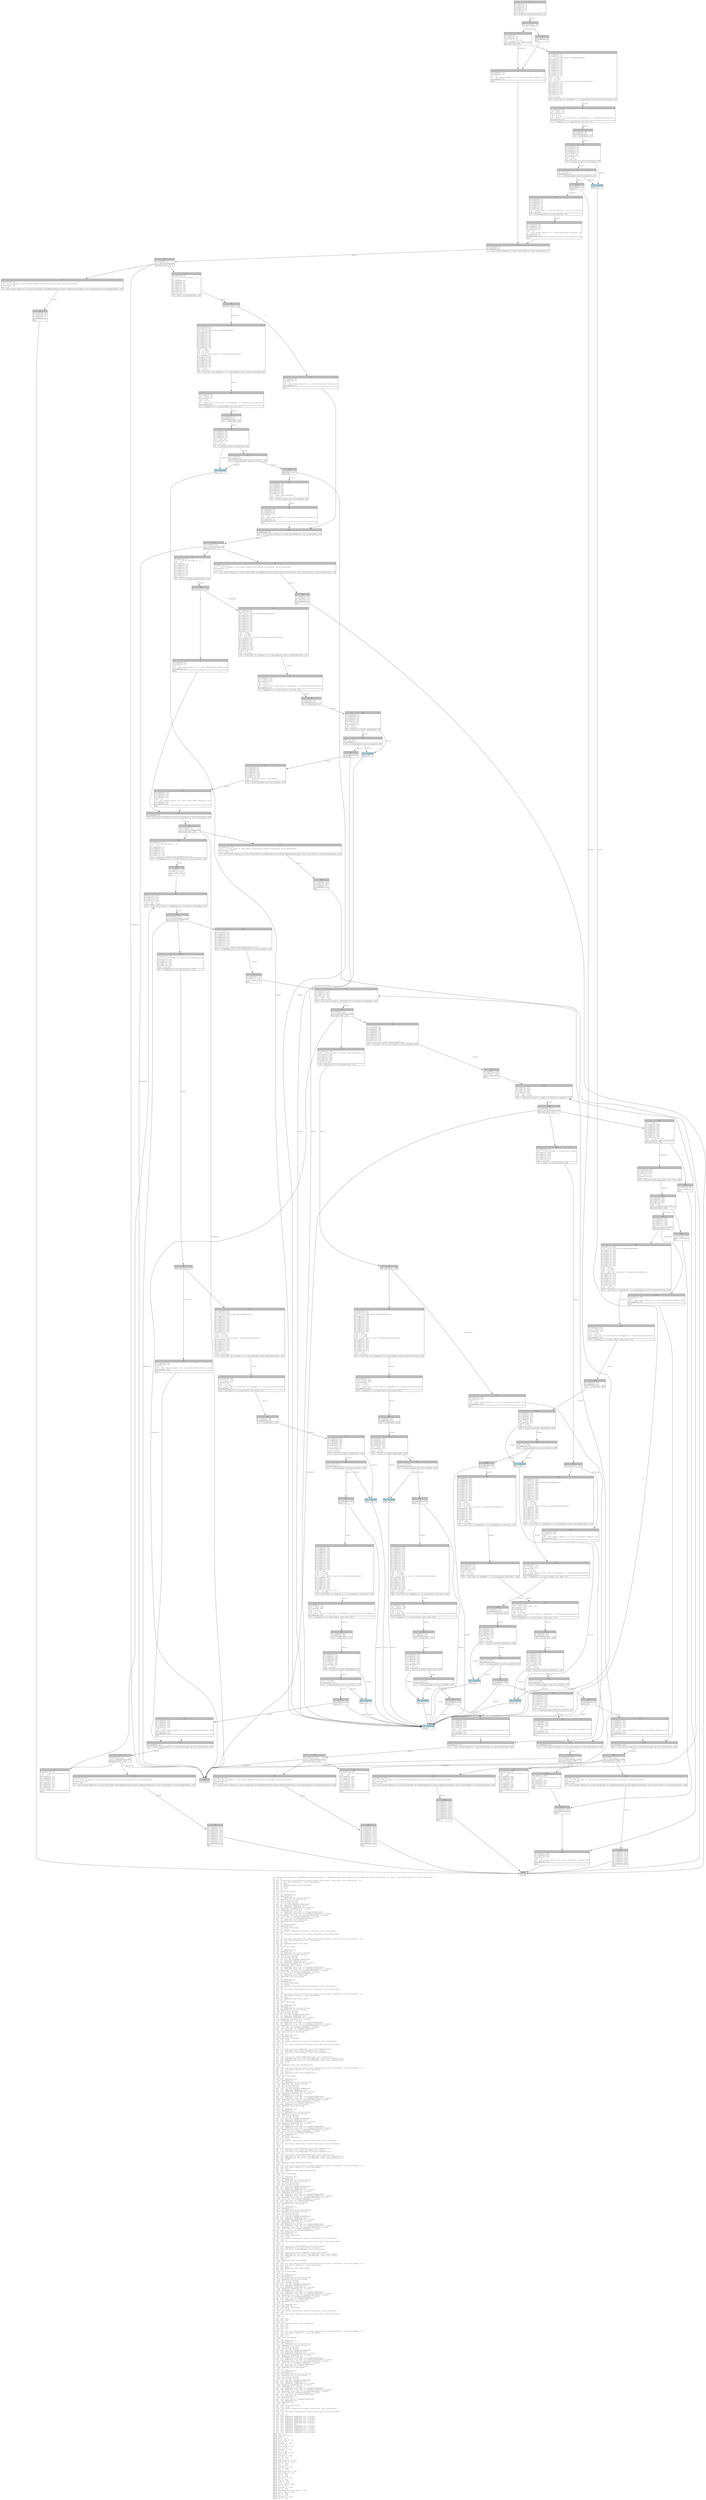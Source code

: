 digraph Mir_0_4667 {
    graph [fontname="Courier, monospace"];
    node [fontname="Courier, monospace"];
    edge [fontname="Courier, monospace"];
    label=<fn validate_user_deletion(_1: &amp;ReErased state::user::User, _2: &amp;ReErased state::user::UserStats, _3: &amp;ReErased state::state::State, _4: i64) -&gt; std::result::Result&lt;(), error::ErrorCode&gt;<br align="left"/>let _5: ();<br align="left"/>let mut _6: std::ops::ControlFlow&lt;std::result::Result&lt;std::convert::Infallible, error::ErrorCode&gt;, ()&gt;;<br align="left"/>let mut _7: std::result::Result&lt;(), error::ErrorCode&gt;;<br align="left"/>let mut _8: bool;<br align="left"/>let mut _9: &amp;ReErased state::user::UserStats;<br align="left"/>let mut _10: bool;<br align="left"/>let mut _11: u16;<br align="left"/>let mut _12: ();<br align="left"/>let _13: error::ErrorCode;<br align="left"/>let _14: ();<br align="left"/>let mut _15: &amp;ReErased str;<br align="left"/>let _16: &amp;ReErased str;<br align="left"/>let mut _17: &amp;ReErased std::string::String;<br align="left"/>let _18: &amp;ReErased std::string::String;<br align="left"/>let _19: std::string::String;<br align="left"/>let _20: std::string::String;<br align="left"/>let mut _21: std::fmt::Arguments&lt;ReErased&gt;;<br align="left"/>let mut _22: &amp;ReErased [&amp;ReErased str];<br align="left"/>let mut _23: &amp;ReErased [&amp;ReErased str; 2_usize];<br align="left"/>let _24: &amp;ReErased [&amp;ReErased str; 2_usize];<br align="left"/>let _25: [&amp;ReErased str; 2_usize];<br align="left"/>let mut _26: &amp;ReErased [core::fmt::rt::Argument&lt;ReErased&gt;];<br align="left"/>let mut _27: &amp;ReErased [core::fmt::rt::Argument&lt;ReErased&gt;; 1_usize];<br align="left"/>let _28: &amp;ReErased [core::fmt::rt::Argument&lt;ReErased&gt;; 1_usize];<br align="left"/>let _29: [core::fmt::rt::Argument&lt;ReErased&gt;; 1_usize];<br align="left"/>let mut _30: core::fmt::rt::Argument&lt;ReErased&gt;;<br align="left"/>let mut _31: &amp;ReErased error::ErrorCode;<br align="left"/>let _32: &amp;ReErased error::ErrorCode;<br align="left"/>let _33: ();<br align="left"/>let mut _34: &amp;ReErased str;<br align="left"/>let _35: &amp;ReErased str;<br align="left"/>let mut _36: error::ErrorCode;<br align="left"/>let mut _37: isize;<br align="left"/>let _38: std::result::Result&lt;std::convert::Infallible, error::ErrorCode&gt;;<br align="left"/>let mut _39: !;<br align="left"/>let mut _40: std::result::Result&lt;std::convert::Infallible, error::ErrorCode&gt;;<br align="left"/>let _41: ();<br align="left"/>let _42: ();<br align="left"/>let mut _43: std::ops::ControlFlow&lt;std::result::Result&lt;std::convert::Infallible, error::ErrorCode&gt;, ()&gt;;<br align="left"/>let mut _44: std::result::Result&lt;(), error::ErrorCode&gt;;<br align="left"/>let mut _45: bool;<br align="left"/>let mut _46: &amp;ReErased state::user::User;<br align="left"/>let mut _47: ();<br align="left"/>let _48: error::ErrorCode;<br align="left"/>let _49: ();<br align="left"/>let mut _50: &amp;ReErased str;<br align="left"/>let _51: &amp;ReErased str;<br align="left"/>let mut _52: &amp;ReErased std::string::String;<br align="left"/>let _53: &amp;ReErased std::string::String;<br align="left"/>let _54: std::string::String;<br align="left"/>let _55: std::string::String;<br align="left"/>let mut _56: std::fmt::Arguments&lt;ReErased&gt;;<br align="left"/>let mut _57: &amp;ReErased [&amp;ReErased str];<br align="left"/>let mut _58: &amp;ReErased [&amp;ReErased str; 2_usize];<br align="left"/>let _59: &amp;ReErased [&amp;ReErased str; 2_usize];<br align="left"/>let _60: [&amp;ReErased str; 2_usize];<br align="left"/>let mut _61: &amp;ReErased [core::fmt::rt::Argument&lt;ReErased&gt;];<br align="left"/>let mut _62: &amp;ReErased [core::fmt::rt::Argument&lt;ReErased&gt;; 1_usize];<br align="left"/>let _63: &amp;ReErased [core::fmt::rt::Argument&lt;ReErased&gt;; 1_usize];<br align="left"/>let _64: [core::fmt::rt::Argument&lt;ReErased&gt;; 1_usize];<br align="left"/>let mut _65: core::fmt::rt::Argument&lt;ReErased&gt;;<br align="left"/>let mut _66: &amp;ReErased error::ErrorCode;<br align="left"/>let _67: &amp;ReErased error::ErrorCode;<br align="left"/>let _68: ();<br align="left"/>let mut _69: &amp;ReErased str;<br align="left"/>let _70: &amp;ReErased str;<br align="left"/>let mut _71: error::ErrorCode;<br align="left"/>let mut _72: isize;<br align="left"/>let _73: std::result::Result&lt;std::convert::Infallible, error::ErrorCode&gt;;<br align="left"/>let mut _74: !;<br align="left"/>let mut _75: std::result::Result&lt;std::convert::Infallible, error::ErrorCode&gt;;<br align="left"/>let _76: ();<br align="left"/>let _77: ();<br align="left"/>let mut _78: std::ops::ControlFlow&lt;std::result::Result&lt;std::convert::Infallible, error::ErrorCode&gt;, ()&gt;;<br align="left"/>let mut _79: std::result::Result&lt;(), error::ErrorCode&gt;;<br align="left"/>let mut _80: bool;<br align="left"/>let mut _81: &amp;ReErased state::user::User;<br align="left"/>let mut _82: ();<br align="left"/>let _83: error::ErrorCode;<br align="left"/>let _84: ();<br align="left"/>let mut _85: &amp;ReErased str;<br align="left"/>let _86: &amp;ReErased str;<br align="left"/>let mut _87: &amp;ReErased std::string::String;<br align="left"/>let _88: &amp;ReErased std::string::String;<br align="left"/>let _89: std::string::String;<br align="left"/>let _90: std::string::String;<br align="left"/>let mut _91: std::fmt::Arguments&lt;ReErased&gt;;<br align="left"/>let mut _92: &amp;ReErased [&amp;ReErased str];<br align="left"/>let mut _93: &amp;ReErased [&amp;ReErased str; 2_usize];<br align="left"/>let _94: &amp;ReErased [&amp;ReErased str; 2_usize];<br align="left"/>let _95: [&amp;ReErased str; 2_usize];<br align="left"/>let mut _96: &amp;ReErased [core::fmt::rt::Argument&lt;ReErased&gt;];<br align="left"/>let mut _97: &amp;ReErased [core::fmt::rt::Argument&lt;ReErased&gt;; 1_usize];<br align="left"/>let _98: &amp;ReErased [core::fmt::rt::Argument&lt;ReErased&gt;; 1_usize];<br align="left"/>let _99: [core::fmt::rt::Argument&lt;ReErased&gt;; 1_usize];<br align="left"/>let mut _100: core::fmt::rt::Argument&lt;ReErased&gt;;<br align="left"/>let mut _101: &amp;ReErased error::ErrorCode;<br align="left"/>let _102: &amp;ReErased error::ErrorCode;<br align="left"/>let _103: ();<br align="left"/>let mut _104: &amp;ReErased str;<br align="left"/>let _105: &amp;ReErased str;<br align="left"/>let mut _106: error::ErrorCode;<br align="left"/>let mut _107: isize;<br align="left"/>let _108: std::result::Result&lt;std::convert::Infallible, error::ErrorCode&gt;;<br align="left"/>let mut _109: !;<br align="left"/>let mut _110: std::result::Result&lt;std::convert::Infallible, error::ErrorCode&gt;;<br align="left"/>let _111: ();<br align="left"/>let _112: ();<br align="left"/>let mut _113: std::slice::Iter&lt;ReErased, state::user::PerpPosition&gt;;<br align="left"/>let mut _114: &amp;ReErased [state::user::PerpPosition; 8_usize];<br align="left"/>let mut _115: std::slice::Iter&lt;ReErased, state::user::PerpPosition&gt;;<br align="left"/>let mut _116: ();<br align="left"/>let _117: ();<br align="left"/>let mut _118: std::option::Option&lt;&amp;ReErased state::user::PerpPosition&gt;;<br align="left"/>let mut _119: &amp;ReErased mut std::slice::Iter&lt;ReErased, state::user::PerpPosition&gt;;<br align="left"/>let mut _120: &amp;ReErased mut std::slice::Iter&lt;ReErased, state::user::PerpPosition&gt;;<br align="left"/>let mut _121: isize;<br align="left"/>let mut _122: !;<br align="left"/>let _123: &amp;ReErased state::user::PerpPosition;<br align="left"/>let _124: ();<br align="left"/>let mut _125: std::ops::ControlFlow&lt;std::result::Result&lt;std::convert::Infallible, error::ErrorCode&gt;, ()&gt;;<br align="left"/>let mut _126: std::result::Result&lt;(), error::ErrorCode&gt;;<br align="left"/>let mut _127: bool;<br align="left"/>let mut _128: &amp;ReErased state::user::PerpPosition;<br align="left"/>let mut _129: ();<br align="left"/>let _130: error::ErrorCode;<br align="left"/>let _131: ();<br align="left"/>let mut _132: &amp;ReErased str;<br align="left"/>let _133: &amp;ReErased str;<br align="left"/>let mut _134: &amp;ReErased std::string::String;<br align="left"/>let _135: &amp;ReErased std::string::String;<br align="left"/>let _136: std::string::String;<br align="left"/>let _137: std::string::String;<br align="left"/>let mut _138: std::fmt::Arguments&lt;ReErased&gt;;<br align="left"/>let mut _139: &amp;ReErased [&amp;ReErased str];<br align="left"/>let mut _140: &amp;ReErased [&amp;ReErased str; 2_usize];<br align="left"/>let _141: &amp;ReErased [&amp;ReErased str; 2_usize];<br align="left"/>let _142: [&amp;ReErased str; 2_usize];<br align="left"/>let mut _143: &amp;ReErased [core::fmt::rt::Argument&lt;ReErased&gt;];<br align="left"/>let mut _144: &amp;ReErased [core::fmt::rt::Argument&lt;ReErased&gt;; 1_usize];<br align="left"/>let _145: &amp;ReErased [core::fmt::rt::Argument&lt;ReErased&gt;; 1_usize];<br align="left"/>let _146: [core::fmt::rt::Argument&lt;ReErased&gt;; 1_usize];<br align="left"/>let mut _147: core::fmt::rt::Argument&lt;ReErased&gt;;<br align="left"/>let mut _148: &amp;ReErased error::ErrorCode;<br align="left"/>let _149: &amp;ReErased error::ErrorCode;<br align="left"/>let _150: ();<br align="left"/>let mut _151: &amp;ReErased str;<br align="left"/>let _152: &amp;ReErased str;<br align="left"/>let mut _153: &amp;ReErased std::string::String;<br align="left"/>let _154: &amp;ReErased std::string::String;<br align="left"/>let _155: std::string::String;<br align="left"/>let _156: std::string::String;<br align="left"/>let mut _157: std::fmt::Arguments&lt;ReErased&gt;;<br align="left"/>let mut _158: &amp;ReErased [&amp;ReErased str];<br align="left"/>let mut _159: &amp;ReErased [&amp;ReErased str; 1_usize];<br align="left"/>let _160: &amp;ReErased [&amp;ReErased str; 1_usize];<br align="left"/>let _161: [&amp;ReErased str; 1_usize];<br align="left"/>let mut _162: &amp;ReErased [core::fmt::rt::Argument&lt;ReErased&gt;];<br align="left"/>let mut _163: &amp;ReErased [core::fmt::rt::Argument&lt;ReErased&gt;; 1_usize];<br align="left"/>let _164: &amp;ReErased [core::fmt::rt::Argument&lt;ReErased&gt;; 1_usize];<br align="left"/>let _165: [core::fmt::rt::Argument&lt;ReErased&gt;; 1_usize];<br align="left"/>let mut _166: core::fmt::rt::Argument&lt;ReErased&gt;;<br align="left"/>let mut _167: &amp;ReErased u16;<br align="left"/>let _168: &amp;ReErased u16;<br align="left"/>let mut _169: error::ErrorCode;<br align="left"/>let mut _170: isize;<br align="left"/>let _171: std::result::Result&lt;std::convert::Infallible, error::ErrorCode&gt;;<br align="left"/>let mut _172: !;<br align="left"/>let mut _173: std::result::Result&lt;std::convert::Infallible, error::ErrorCode&gt;;<br align="left"/>let _174: ();<br align="left"/>let _175: ();<br align="left"/>let mut _176: std::slice::Iter&lt;ReErased, state::user::SpotPosition&gt;;<br align="left"/>let mut _177: &amp;ReErased [state::user::SpotPosition; 8_usize];<br align="left"/>let mut _178: std::slice::Iter&lt;ReErased, state::user::SpotPosition&gt;;<br align="left"/>let _179: ();<br align="left"/>let mut _180: std::option::Option&lt;&amp;ReErased state::user::SpotPosition&gt;;<br align="left"/>let mut _181: &amp;ReErased mut std::slice::Iter&lt;ReErased, state::user::SpotPosition&gt;;<br align="left"/>let mut _182: &amp;ReErased mut std::slice::Iter&lt;ReErased, state::user::SpotPosition&gt;;<br align="left"/>let mut _183: isize;<br align="left"/>let mut _184: !;<br align="left"/>let _185: &amp;ReErased state::user::SpotPosition;<br align="left"/>let _186: ();<br align="left"/>let mut _187: std::ops::ControlFlow&lt;std::result::Result&lt;std::convert::Infallible, error::ErrorCode&gt;, ()&gt;;<br align="left"/>let mut _188: std::result::Result&lt;(), error::ErrorCode&gt;;<br align="left"/>let mut _189: bool;<br align="left"/>let mut _190: &amp;ReErased state::user::SpotPosition;<br align="left"/>let mut _191: ();<br align="left"/>let _192: error::ErrorCode;<br align="left"/>let _193: ();<br align="left"/>let mut _194: &amp;ReErased str;<br align="left"/>let _195: &amp;ReErased str;<br align="left"/>let mut _196: &amp;ReErased std::string::String;<br align="left"/>let _197: &amp;ReErased std::string::String;<br align="left"/>let _198: std::string::String;<br align="left"/>let _199: std::string::String;<br align="left"/>let mut _200: std::fmt::Arguments&lt;ReErased&gt;;<br align="left"/>let mut _201: &amp;ReErased [&amp;ReErased str];<br align="left"/>let mut _202: &amp;ReErased [&amp;ReErased str; 2_usize];<br align="left"/>let _203: &amp;ReErased [&amp;ReErased str; 2_usize];<br align="left"/>let _204: [&amp;ReErased str; 2_usize];<br align="left"/>let mut _205: &amp;ReErased [core::fmt::rt::Argument&lt;ReErased&gt;];<br align="left"/>let mut _206: &amp;ReErased [core::fmt::rt::Argument&lt;ReErased&gt;; 1_usize];<br align="left"/>let _207: &amp;ReErased [core::fmt::rt::Argument&lt;ReErased&gt;; 1_usize];<br align="left"/>let _208: [core::fmt::rt::Argument&lt;ReErased&gt;; 1_usize];<br align="left"/>let mut _209: core::fmt::rt::Argument&lt;ReErased&gt;;<br align="left"/>let mut _210: &amp;ReErased error::ErrorCode;<br align="left"/>let _211: &amp;ReErased error::ErrorCode;<br align="left"/>let _212: ();<br align="left"/>let mut _213: &amp;ReErased str;<br align="left"/>let _214: &amp;ReErased str;<br align="left"/>let mut _215: &amp;ReErased std::string::String;<br align="left"/>let _216: &amp;ReErased std::string::String;<br align="left"/>let _217: std::string::String;<br align="left"/>let _218: std::string::String;<br align="left"/>let mut _219: std::fmt::Arguments&lt;ReErased&gt;;<br align="left"/>let mut _220: &amp;ReErased [&amp;ReErased str];<br align="left"/>let mut _221: &amp;ReErased [&amp;ReErased str; 1_usize];<br align="left"/>let _222: &amp;ReErased [&amp;ReErased str; 1_usize];<br align="left"/>let _223: [&amp;ReErased str; 1_usize];<br align="left"/>let mut _224: &amp;ReErased [core::fmt::rt::Argument&lt;ReErased&gt;];<br align="left"/>let mut _225: &amp;ReErased [core::fmt::rt::Argument&lt;ReErased&gt;; 1_usize];<br align="left"/>let _226: &amp;ReErased [core::fmt::rt::Argument&lt;ReErased&gt;; 1_usize];<br align="left"/>let _227: [core::fmt::rt::Argument&lt;ReErased&gt;; 1_usize];<br align="left"/>let mut _228: core::fmt::rt::Argument&lt;ReErased&gt;;<br align="left"/>let mut _229: &amp;ReErased u16;<br align="left"/>let _230: &amp;ReErased u16;<br align="left"/>let mut _231: error::ErrorCode;<br align="left"/>let mut _232: isize;<br align="left"/>let _233: std::result::Result&lt;std::convert::Infallible, error::ErrorCode&gt;;<br align="left"/>let mut _234: !;<br align="left"/>let mut _235: std::result::Result&lt;std::convert::Infallible, error::ErrorCode&gt;;<br align="left"/>let _236: ();<br align="left"/>let _237: ();<br align="left"/>let mut _238: std::slice::Iter&lt;ReErased, state::user::Order&gt;;<br align="left"/>let mut _239: &amp;ReErased [state::user::Order; 32_usize];<br align="left"/>let mut _240: std::slice::Iter&lt;ReErased, state::user::Order&gt;;<br align="left"/>let _241: ();<br align="left"/>let mut _242: std::option::Option&lt;&amp;ReErased state::user::Order&gt;;<br align="left"/>let mut _243: &amp;ReErased mut std::slice::Iter&lt;ReErased, state::user::Order&gt;;<br align="left"/>let mut _244: &amp;ReErased mut std::slice::Iter&lt;ReErased, state::user::Order&gt;;<br align="left"/>let mut _245: isize;<br align="left"/>let mut _246: !;<br align="left"/>let _247: &amp;ReErased state::user::Order;<br align="left"/>let _248: ();<br align="left"/>let mut _249: std::ops::ControlFlow&lt;std::result::Result&lt;std::convert::Infallible, error::ErrorCode&gt;, ()&gt;;<br align="left"/>let mut _250: std::result::Result&lt;(), error::ErrorCode&gt;;<br align="left"/>let mut _251: bool;<br align="left"/>let mut _252: &amp;ReErased state::user::Order;<br align="left"/>let mut _253: ();<br align="left"/>let _254: error::ErrorCode;<br align="left"/>let _255: ();<br align="left"/>let mut _256: &amp;ReErased str;<br align="left"/>let _257: &amp;ReErased str;<br align="left"/>let mut _258: &amp;ReErased std::string::String;<br align="left"/>let _259: &amp;ReErased std::string::String;<br align="left"/>let _260: std::string::String;<br align="left"/>let _261: std::string::String;<br align="left"/>let mut _262: std::fmt::Arguments&lt;ReErased&gt;;<br align="left"/>let mut _263: &amp;ReErased [&amp;ReErased str];<br align="left"/>let mut _264: &amp;ReErased [&amp;ReErased str; 2_usize];<br align="left"/>let _265: &amp;ReErased [&amp;ReErased str; 2_usize];<br align="left"/>let _266: [&amp;ReErased str; 2_usize];<br align="left"/>let mut _267: &amp;ReErased [core::fmt::rt::Argument&lt;ReErased&gt;];<br align="left"/>let mut _268: &amp;ReErased [core::fmt::rt::Argument&lt;ReErased&gt;; 1_usize];<br align="left"/>let _269: &amp;ReErased [core::fmt::rt::Argument&lt;ReErased&gt;; 1_usize];<br align="left"/>let _270: [core::fmt::rt::Argument&lt;ReErased&gt;; 1_usize];<br align="left"/>let mut _271: core::fmt::rt::Argument&lt;ReErased&gt;;<br align="left"/>let mut _272: &amp;ReErased error::ErrorCode;<br align="left"/>let _273: &amp;ReErased error::ErrorCode;<br align="left"/>let _274: ();<br align="left"/>let mut _275: &amp;ReErased str;<br align="left"/>let _276: &amp;ReErased str;<br align="left"/>let mut _277: error::ErrorCode;<br align="left"/>let mut _278: isize;<br align="left"/>let _279: std::result::Result&lt;std::convert::Infallible, error::ErrorCode&gt;;<br align="left"/>let mut _280: !;<br align="left"/>let mut _281: std::result::Result&lt;std::convert::Infallible, error::ErrorCode&gt;;<br align="left"/>let _282: ();<br align="left"/>let _283: ();<br align="left"/>let mut _284: bool;<br align="left"/>let mut _285: u16;<br align="left"/>let _286: i64;<br align="left"/>let mut _287: &amp;ReErased state::user::UserStats;<br align="left"/>let mut _288: i64;<br align="left"/>let mut _289: bool;<br align="left"/>let mut _290: i64;<br align="left"/>let _291: ();<br align="left"/>let mut _292: std::ops::ControlFlow&lt;std::result::Result&lt;std::convert::Infallible, error::ErrorCode&gt;, ()&gt;;<br align="left"/>let mut _293: std::result::Result&lt;(), error::ErrorCode&gt;;<br align="left"/>let mut _294: bool;<br align="left"/>let mut _295: ();<br align="left"/>let _296: error::ErrorCode;<br align="left"/>let _297: ();<br align="left"/>let mut _298: &amp;ReErased str;<br align="left"/>let _299: &amp;ReErased str;<br align="left"/>let mut _300: &amp;ReErased std::string::String;<br align="left"/>let _301: &amp;ReErased std::string::String;<br align="left"/>let _302: std::string::String;<br align="left"/>let _303: std::string::String;<br align="left"/>let mut _304: std::fmt::Arguments&lt;ReErased&gt;;<br align="left"/>let mut _305: &amp;ReErased [&amp;ReErased str];<br align="left"/>let mut _306: &amp;ReErased [&amp;ReErased str; 2_usize];<br align="left"/>let _307: &amp;ReErased [&amp;ReErased str; 2_usize];<br align="left"/>let _308: [&amp;ReErased str; 2_usize];<br align="left"/>let mut _309: &amp;ReErased [core::fmt::rt::Argument&lt;ReErased&gt;];<br align="left"/>let mut _310: &amp;ReErased [core::fmt::rt::Argument&lt;ReErased&gt;; 1_usize];<br align="left"/>let _311: &amp;ReErased [core::fmt::rt::Argument&lt;ReErased&gt;; 1_usize];<br align="left"/>let _312: [core::fmt::rt::Argument&lt;ReErased&gt;; 1_usize];<br align="left"/>let mut _313: core::fmt::rt::Argument&lt;ReErased&gt;;<br align="left"/>let mut _314: &amp;ReErased error::ErrorCode;<br align="left"/>let _315: &amp;ReErased error::ErrorCode;<br align="left"/>let _316: ();<br align="left"/>let mut _317: &amp;ReErased str;<br align="left"/>let _318: &amp;ReErased str;<br align="left"/>let mut _319: &amp;ReErased std::string::String;<br align="left"/>let _320: &amp;ReErased std::string::String;<br align="left"/>let _321: std::string::String;<br align="left"/>let _322: std::string::String;<br align="left"/>let mut _323: std::fmt::Arguments&lt;ReErased&gt;;<br align="left"/>let mut _324: &amp;ReErased [&amp;ReErased str];<br align="left"/>let mut _325: &amp;ReErased [&amp;ReErased str; 3_usize];<br align="left"/>let _326: &amp;ReErased [&amp;ReErased str; 3_usize];<br align="left"/>let _327: [&amp;ReErased str; 3_usize];<br align="left"/>let mut _328: &amp;ReErased [core::fmt::rt::Argument&lt;ReErased&gt;];<br align="left"/>let mut _329: &amp;ReErased [core::fmt::rt::Argument&lt;ReErased&gt;; 2_usize];<br align="left"/>let _330: &amp;ReErased [core::fmt::rt::Argument&lt;ReErased&gt;; 2_usize];<br align="left"/>let _331: [core::fmt::rt::Argument&lt;ReErased&gt;; 2_usize];<br align="left"/>let mut _332: core::fmt::rt::Argument&lt;ReErased&gt;;<br align="left"/>let mut _333: &amp;ReErased i64;<br align="left"/>let _334: &amp;ReErased i64;<br align="left"/>let mut _335: core::fmt::rt::Argument&lt;ReErased&gt;;<br align="left"/>let mut _336: &amp;ReErased i64;<br align="left"/>let _337: &amp;ReErased i64;<br align="left"/>let _338: i64;<br align="left"/>let mut _339: error::ErrorCode;<br align="left"/>let mut _340: isize;<br align="left"/>let _341: std::result::Result&lt;std::convert::Infallible, error::ErrorCode&gt;;<br align="left"/>let mut _342: !;<br align="left"/>let mut _343: std::result::Result&lt;std::convert::Infallible, error::ErrorCode&gt;;<br align="left"/>let _344: ();<br align="left"/>let mut _345: ();<br align="left"/>let mut _346: &amp;ReErased [&amp;ReErased str; 1_usize];<br align="left"/>let mut _347: &amp;ReErased [&amp;ReErased str; 2_usize];<br align="left"/>let mut _348: &amp;ReErased [&amp;ReErased str; 1_usize];<br align="left"/>let mut _349: &amp;ReErased [&amp;ReErased str; 2_usize];<br align="left"/>let mut _350: &amp;ReErased [&amp;ReErased str; 2_usize];<br align="left"/>let mut _351: &amp;ReErased i64;<br align="left"/>let mut _352: &amp;ReErased [&amp;ReErased str; 3_usize];<br align="left"/>let mut _353: &amp;ReErased [&amp;ReErased str; 2_usize];<br align="left"/>let mut _354: &amp;ReErased [&amp;ReErased str; 2_usize];<br align="left"/>let mut _355: &amp;ReErased [&amp;ReErased str; 2_usize];<br align="left"/>let mut _356: &amp;ReErased [&amp;ReErased str; 2_usize];<br align="left"/>debug user =&gt; _1;<br align="left"/>debug user_stats =&gt; _2;<br align="left"/>debug state =&gt; _3;<br align="left"/>debug now =&gt; _4;<br align="left"/>debug error_code =&gt; _13;<br align="left"/>debug res =&gt; _20;<br align="left"/>debug residual =&gt; _38;<br align="left"/>debug val =&gt; _41;<br align="left"/>debug error_code =&gt; _48;<br align="left"/>debug res =&gt; _55;<br align="left"/>debug residual =&gt; _73;<br align="left"/>debug val =&gt; _76;<br align="left"/>debug error_code =&gt; _83;<br align="left"/>debug res =&gt; _90;<br align="left"/>debug residual =&gt; _108;<br align="left"/>debug val =&gt; _111;<br align="left"/>debug iter =&gt; _115;<br align="left"/>debug perp_position =&gt; _123;<br align="left"/>debug error_code =&gt; _130;<br align="left"/>debug res =&gt; _137;<br align="left"/>debug res =&gt; _156;<br align="left"/>debug residual =&gt; _171;<br align="left"/>debug val =&gt; _174;<br align="left"/>debug iter =&gt; _178;<br align="left"/>debug spot_position =&gt; _185;<br align="left"/>debug error_code =&gt; _192;<br align="left"/>debug res =&gt; _199;<br align="left"/>debug res =&gt; _218;<br align="left"/>debug residual =&gt; _233;<br align="left"/>debug val =&gt; _236;<br align="left"/>debug iter =&gt; _240;<br align="left"/>debug order =&gt; _247;<br align="left"/>debug error_code =&gt; _254;<br align="left"/>debug res =&gt; _261;<br align="left"/>debug residual =&gt; _279;<br align="left"/>debug val =&gt; _282;<br align="left"/>debug estimated_user_stats_age =&gt; _286;<br align="left"/>debug error_code =&gt; _296;<br align="left"/>debug res =&gt; _303;<br align="left"/>debug res =&gt; _322;<br align="left"/>debug residual =&gt; _341;<br align="left"/>debug val =&gt; _344;<br align="left"/>>;
    bb0__0_4667 [shape="none", label=<<table border="0" cellborder="1" cellspacing="0"><tr><td bgcolor="gray" align="center" colspan="1">0</td></tr><tr><td align="left" balign="left">StorageLive(_5)<br/>StorageLive(_6)<br/>StorageLive(_7)<br/>StorageLive(_8)<br/>StorageLive(_9)<br/>_9 = &amp;(*_2)<br/></td></tr><tr><td align="left">_8 = UserStats::is_referrer(move _9)</td></tr></table>>];
    bb1__0_4667 [shape="none", label=<<table border="0" cellborder="1" cellspacing="0"><tr><td bgcolor="gray" align="center" colspan="1">1</td></tr><tr><td align="left">switchInt(move _8)</td></tr></table>>];
    bb2__0_4667 [shape="none", label=<<table border="0" cellborder="1" cellspacing="0"><tr><td bgcolor="gray" align="center" colspan="1">2</td></tr><tr><td align="left" balign="left">StorageDead(_9)<br/>StorageLive(_10)<br/>StorageLive(_11)<br/>_11 = ((*_1).18: u16)<br/>_10 = Ne(move _11, const 0_u16)<br/></td></tr><tr><td align="left">switchInt(move _10)</td></tr></table>>];
    bb3__0_4667 [shape="none", label=<<table border="0" cellborder="1" cellspacing="0"><tr><td bgcolor="gray" align="center" colspan="1">3</td></tr><tr><td align="left" balign="left">StorageDead(_9)<br/></td></tr><tr><td align="left">goto</td></tr></table>>];
    bb4__0_4667 [shape="none", label=<<table border="0" cellborder="1" cellspacing="0"><tr><td bgcolor="gray" align="center" colspan="1">4</td></tr><tr><td align="left" balign="left">StorageDead(_11)<br/>StorageLive(_12)<br/>_12 = ()<br/>_7 = std::result::Result::&lt;(), error::ErrorCode&gt;::Ok(move _12)<br/>StorageDead(_12)<br/></td></tr><tr><td align="left">goto</td></tr></table>>];
    bb5__0_4667 [shape="none", label=<<table border="0" cellborder="1" cellspacing="0"><tr><td bgcolor="gray" align="center" colspan="1">5</td></tr><tr><td align="left" balign="left">StorageDead(_11)<br/>StorageLive(_13)<br/>_13 = error::ErrorCode::UserCantBeDeleted<br/>StorageLive(_14)<br/>StorageLive(_15)<br/>StorageLive(_16)<br/>StorageLive(_17)<br/>StorageLive(_18)<br/>StorageLive(_19)<br/>StorageLive(_20)<br/>StorageLive(_21)<br/>StorageLive(_22)<br/>StorageLive(_23)<br/>StorageLive(_24)<br/>_356 = const _<br/>_24 = &amp;(*_356)<br/>_23 = &amp;(*_24)<br/>_22 = move _23 as &amp;[&amp;str] (PointerCoercion(Unsize))<br/>StorageDead(_23)<br/>StorageLive(_26)<br/>StorageLive(_27)<br/>StorageLive(_28)<br/>StorageLive(_29)<br/>StorageLive(_30)<br/>StorageLive(_31)<br/>StorageLive(_32)<br/>_32 = &amp;_13<br/>_31 = &amp;(*_32)<br/></td></tr><tr><td align="left">_30 = core::fmt::rt::Argument::&lt;'_&gt;::new_display::&lt;error::ErrorCode&gt;(move _31)</td></tr></table>>];
    bb6__0_4667 [shape="none", label=<<table border="0" cellborder="1" cellspacing="0"><tr><td bgcolor="gray" align="center" colspan="1">6</td></tr><tr><td align="left" balign="left">StorageDead(_31)<br/>_29 = [move _30]<br/>StorageDead(_30)<br/>_28 = &amp;_29<br/>_27 = &amp;(*_28)<br/>_26 = move _27 as &amp;[core::fmt::rt::Argument&lt;'_&gt;] (PointerCoercion(Unsize))<br/>StorageDead(_27)<br/></td></tr><tr><td align="left">_21 = Arguments::&lt;'_&gt;::new_v1(move _22, move _26)</td></tr></table>>];
    bb7__0_4667 [shape="none", label=<<table border="0" cellborder="1" cellspacing="0"><tr><td bgcolor="gray" align="center" colspan="1">7</td></tr><tr><td align="left" balign="left">StorageDead(_26)<br/>StorageDead(_22)<br/></td></tr><tr><td align="left">_20 = format(move _21)</td></tr></table>>];
    bb8__0_4667 [shape="none", label=<<table border="0" cellborder="1" cellspacing="0"><tr><td bgcolor="gray" align="center" colspan="1">8</td></tr><tr><td align="left" balign="left">StorageDead(_21)<br/>StorageDead(_32)<br/>StorageDead(_29)<br/>StorageDead(_28)<br/>StorageDead(_24)<br/>_19 = move _20<br/>StorageDead(_20)<br/>_18 = &amp;_19<br/>_17 = &amp;(*_18)<br/></td></tr><tr><td align="left">_16 = &lt;String as Deref&gt;::deref(move _17)</td></tr></table>>];
    bb9__0_4667 [shape="none", label=<<table border="0" cellborder="1" cellspacing="0"><tr><td bgcolor="gray" align="center" colspan="1">9</td></tr><tr><td align="left" balign="left">_15 = &amp;(*_16)<br/>StorageDead(_17)<br/></td></tr><tr><td align="left">_14 = solana_program::log::sol_log(move _15)</td></tr></table>>];
    bb10__0_4667 [shape="none", label=<<table border="0" cellborder="1" cellspacing="0"><tr><td bgcolor="gray" align="center" colspan="1">10</td></tr><tr><td align="left" balign="left">StorageDead(_15)<br/></td></tr><tr><td align="left">drop(_19)</td></tr></table>>];
    bb11__0_4667 [shape="none", label=<<table border="0" cellborder="1" cellspacing="0"><tr><td bgcolor="gray" align="center" colspan="1">11</td></tr><tr><td align="left" balign="left">StorageDead(_19)<br/>StorageDead(_18)<br/>StorageDead(_16)<br/>StorageDead(_14)<br/>StorageLive(_33)<br/>StorageLive(_34)<br/>StorageLive(_35)<br/>_35 = const &quot;user id 0 cant be deleted if user is a referrer&quot;<br/>_34 = &amp;(*_35)<br/></td></tr><tr><td align="left">_33 = solana_program::log::sol_log(move _34)</td></tr></table>>];
    bb12__0_4667 [shape="none", label=<<table border="0" cellborder="1" cellspacing="0"><tr><td bgcolor="gray" align="center" colspan="1">12</td></tr><tr><td align="left" balign="left">StorageDead(_34)<br/>StorageDead(_35)<br/>StorageDead(_33)<br/>StorageLive(_36)<br/>_36 = _13<br/>_7 = std::result::Result::&lt;(), error::ErrorCode&gt;::Err(move _36)<br/>StorageDead(_36)<br/>StorageDead(_13)<br/></td></tr><tr><td align="left">goto</td></tr></table>>];
    bb13__0_4667 [shape="none", label=<<table border="0" cellborder="1" cellspacing="0"><tr><td bgcolor="gray" align="center" colspan="1">13</td></tr><tr><td align="left" balign="left">StorageDead(_10)<br/>StorageDead(_8)<br/></td></tr><tr><td align="left">_6 = &lt;std::result::Result&lt;(), error::ErrorCode&gt; as Try&gt;::branch(move _7)</td></tr></table>>];
    bb14__0_4667 [shape="none", label=<<table border="0" cellborder="1" cellspacing="0"><tr><td bgcolor="gray" align="center" colspan="1">14</td></tr><tr><td align="left" balign="left">StorageDead(_7)<br/>_37 = discriminant(_6)<br/></td></tr><tr><td align="left">switchInt(move _37)</td></tr></table>>];
    bb15__0_4667 [shape="none", label=<<table border="0" cellborder="1" cellspacing="0"><tr><td bgcolor="gray" align="center" colspan="1">15</td></tr><tr><td align="left" balign="left">StorageLive(_41)<br/>_41 = ((_6 as Continue).0: ())<br/>_5 = _41<br/>StorageDead(_41)<br/>StorageDead(_6)<br/>StorageDead(_5)<br/>StorageLive(_42)<br/>StorageLive(_43)<br/>StorageLive(_44)<br/>StorageLive(_45)<br/>StorageLive(_46)<br/>_46 = &amp;(*_1)<br/></td></tr><tr><td align="left">_45 = User::is_bankrupt(move _46)</td></tr></table>>];
    bb16__0_4667 [shape="none", label=<<table border="0" cellborder="1" cellspacing="0"><tr><td bgcolor="gray" align="center" colspan="1">16</td></tr><tr><td align="left">unreachable</td></tr></table>>];
    bb17__0_4667 [shape="none", label=<<table border="0" cellborder="1" cellspacing="0"><tr><td bgcolor="gray" align="center" colspan="1">17</td></tr><tr><td align="left" balign="left">StorageLive(_38)<br/>_38 = ((_6 as Break).0: std::result::Result&lt;std::convert::Infallible, error::ErrorCode&gt;)<br/>StorageLive(_40)<br/>_40 = _38<br/></td></tr><tr><td align="left">_0 = &lt;std::result::Result&lt;(), error::ErrorCode&gt; as FromResidual&lt;std::result::Result&lt;Infallible, error::ErrorCode&gt;&gt;&gt;::from_residual(move _40)</td></tr></table>>];
    bb18__0_4667 [shape="none", label=<<table border="0" cellborder="1" cellspacing="0"><tr><td bgcolor="gray" align="center" colspan="1">18</td></tr><tr><td align="left" balign="left">StorageDead(_40)<br/>StorageDead(_38)<br/>StorageDead(_6)<br/>StorageDead(_5)<br/></td></tr><tr><td align="left">goto</td></tr></table>>];
    bb19__0_4667 [shape="none", label=<<table border="0" cellborder="1" cellspacing="0"><tr><td bgcolor="gray" align="center" colspan="1">19</td></tr><tr><td align="left">switchInt(move _45)</td></tr></table>>];
    bb20__0_4667 [shape="none", label=<<table border="0" cellborder="1" cellspacing="0"><tr><td bgcolor="gray" align="center" colspan="1">20</td></tr><tr><td align="left" balign="left">StorageDead(_46)<br/>StorageLive(_48)<br/>_48 = error::ErrorCode::UserCantBeDeleted<br/>StorageLive(_49)<br/>StorageLive(_50)<br/>StorageLive(_51)<br/>StorageLive(_52)<br/>StorageLive(_53)<br/>StorageLive(_54)<br/>StorageLive(_55)<br/>StorageLive(_56)<br/>StorageLive(_57)<br/>StorageLive(_58)<br/>StorageLive(_59)<br/>_355 = const _<br/>_59 = &amp;(*_355)<br/>_58 = &amp;(*_59)<br/>_57 = move _58 as &amp;[&amp;str] (PointerCoercion(Unsize))<br/>StorageDead(_58)<br/>StorageLive(_61)<br/>StorageLive(_62)<br/>StorageLive(_63)<br/>StorageLive(_64)<br/>StorageLive(_65)<br/>StorageLive(_66)<br/>StorageLive(_67)<br/>_67 = &amp;_48<br/>_66 = &amp;(*_67)<br/></td></tr><tr><td align="left">_65 = core::fmt::rt::Argument::&lt;'_&gt;::new_display::&lt;error::ErrorCode&gt;(move _66)</td></tr></table>>];
    bb21__0_4667 [shape="none", label=<<table border="0" cellborder="1" cellspacing="0"><tr><td bgcolor="gray" align="center" colspan="1">21</td></tr><tr><td align="left" balign="left">StorageDead(_46)<br/>StorageLive(_47)<br/>_47 = ()<br/>_44 = std::result::Result::&lt;(), error::ErrorCode&gt;::Ok(move _47)<br/>StorageDead(_47)<br/></td></tr><tr><td align="left">goto</td></tr></table>>];
    bb22__0_4667 [shape="none", label=<<table border="0" cellborder="1" cellspacing="0"><tr><td bgcolor="gray" align="center" colspan="1">22</td></tr><tr><td align="left" balign="left">StorageDead(_66)<br/>_64 = [move _65]<br/>StorageDead(_65)<br/>_63 = &amp;_64<br/>_62 = &amp;(*_63)<br/>_61 = move _62 as &amp;[core::fmt::rt::Argument&lt;'_&gt;] (PointerCoercion(Unsize))<br/>StorageDead(_62)<br/></td></tr><tr><td align="left">_56 = Arguments::&lt;'_&gt;::new_v1(move _57, move _61)</td></tr></table>>];
    bb23__0_4667 [shape="none", label=<<table border="0" cellborder="1" cellspacing="0"><tr><td bgcolor="gray" align="center" colspan="1">23</td></tr><tr><td align="left" balign="left">StorageDead(_61)<br/>StorageDead(_57)<br/></td></tr><tr><td align="left">_55 = format(move _56)</td></tr></table>>];
    bb24__0_4667 [shape="none", label=<<table border="0" cellborder="1" cellspacing="0"><tr><td bgcolor="gray" align="center" colspan="1">24</td></tr><tr><td align="left" balign="left">StorageDead(_56)<br/>StorageDead(_67)<br/>StorageDead(_64)<br/>StorageDead(_63)<br/>StorageDead(_59)<br/>_54 = move _55<br/>StorageDead(_55)<br/>_53 = &amp;_54<br/>_52 = &amp;(*_53)<br/></td></tr><tr><td align="left">_51 = &lt;String as Deref&gt;::deref(move _52)</td></tr></table>>];
    bb25__0_4667 [shape="none", label=<<table border="0" cellborder="1" cellspacing="0"><tr><td bgcolor="gray" align="center" colspan="1">25</td></tr><tr><td align="left" balign="left">_50 = &amp;(*_51)<br/>StorageDead(_52)<br/></td></tr><tr><td align="left">_49 = solana_program::log::sol_log(move _50)</td></tr></table>>];
    bb26__0_4667 [shape="none", label=<<table border="0" cellborder="1" cellspacing="0"><tr><td bgcolor="gray" align="center" colspan="1">26</td></tr><tr><td align="left" balign="left">StorageDead(_50)<br/></td></tr><tr><td align="left">drop(_54)</td></tr></table>>];
    bb27__0_4667 [shape="none", label=<<table border="0" cellborder="1" cellspacing="0"><tr><td bgcolor="gray" align="center" colspan="1">27</td></tr><tr><td align="left" balign="left">StorageDead(_54)<br/>StorageDead(_53)<br/>StorageDead(_51)<br/>StorageDead(_49)<br/>StorageLive(_68)<br/>StorageLive(_69)<br/>StorageLive(_70)<br/>_70 = const &quot;user bankrupt&quot;<br/>_69 = &amp;(*_70)<br/></td></tr><tr><td align="left">_68 = solana_program::log::sol_log(move _69)</td></tr></table>>];
    bb28__0_4667 [shape="none", label=<<table border="0" cellborder="1" cellspacing="0"><tr><td bgcolor="gray" align="center" colspan="1">28</td></tr><tr><td align="left" balign="left">StorageDead(_69)<br/>StorageDead(_70)<br/>StorageDead(_68)<br/>StorageLive(_71)<br/>_71 = _48<br/>_44 = std::result::Result::&lt;(), error::ErrorCode&gt;::Err(move _71)<br/>StorageDead(_71)<br/>StorageDead(_48)<br/></td></tr><tr><td align="left">goto</td></tr></table>>];
    bb29__0_4667 [shape="none", label=<<table border="0" cellborder="1" cellspacing="0"><tr><td bgcolor="gray" align="center" colspan="1">29</td></tr><tr><td align="left" balign="left">StorageDead(_45)<br/></td></tr><tr><td align="left">_43 = &lt;std::result::Result&lt;(), error::ErrorCode&gt; as Try&gt;::branch(move _44)</td></tr></table>>];
    bb30__0_4667 [shape="none", label=<<table border="0" cellborder="1" cellspacing="0"><tr><td bgcolor="gray" align="center" colspan="1">30</td></tr><tr><td align="left" balign="left">StorageDead(_44)<br/>_72 = discriminant(_43)<br/></td></tr><tr><td align="left">switchInt(move _72)</td></tr></table>>];
    bb31__0_4667 [shape="none", label=<<table border="0" cellborder="1" cellspacing="0"><tr><td bgcolor="gray" align="center" colspan="1">31</td></tr><tr><td align="left" balign="left">StorageLive(_76)<br/>_76 = ((_43 as Continue).0: ())<br/>_42 = _76<br/>StorageDead(_76)<br/>StorageDead(_43)<br/>StorageDead(_42)<br/>StorageLive(_77)<br/>StorageLive(_78)<br/>StorageLive(_79)<br/>StorageLive(_80)<br/>StorageLive(_81)<br/>_81 = &amp;(*_1)<br/></td></tr><tr><td align="left">_80 = User::is_being_liquidated(move _81)</td></tr></table>>];
    bb32__0_4667 [shape="none", label=<<table border="0" cellborder="1" cellspacing="0"><tr><td bgcolor="gray" align="center" colspan="1">32</td></tr><tr><td align="left" balign="left">StorageLive(_73)<br/>_73 = ((_43 as Break).0: std::result::Result&lt;std::convert::Infallible, error::ErrorCode&gt;)<br/>StorageLive(_75)<br/>_75 = _73<br/></td></tr><tr><td align="left">_0 = &lt;std::result::Result&lt;(), error::ErrorCode&gt; as FromResidual&lt;std::result::Result&lt;Infallible, error::ErrorCode&gt;&gt;&gt;::from_residual(move _75)</td></tr></table>>];
    bb33__0_4667 [shape="none", label=<<table border="0" cellborder="1" cellspacing="0"><tr><td bgcolor="gray" align="center" colspan="1">33</td></tr><tr><td align="left" balign="left">StorageDead(_75)<br/>StorageDead(_73)<br/>StorageDead(_43)<br/>StorageDead(_42)<br/></td></tr><tr><td align="left">goto</td></tr></table>>];
    bb34__0_4667 [shape="none", label=<<table border="0" cellborder="1" cellspacing="0"><tr><td bgcolor="gray" align="center" colspan="1">34</td></tr><tr><td align="left">switchInt(move _80)</td></tr></table>>];
    bb35__0_4667 [shape="none", label=<<table border="0" cellborder="1" cellspacing="0"><tr><td bgcolor="gray" align="center" colspan="1">35</td></tr><tr><td align="left" balign="left">StorageDead(_81)<br/>StorageLive(_83)<br/>_83 = error::ErrorCode::UserCantBeDeleted<br/>StorageLive(_84)<br/>StorageLive(_85)<br/>StorageLive(_86)<br/>StorageLive(_87)<br/>StorageLive(_88)<br/>StorageLive(_89)<br/>StorageLive(_90)<br/>StorageLive(_91)<br/>StorageLive(_92)<br/>StorageLive(_93)<br/>StorageLive(_94)<br/>_354 = const _<br/>_94 = &amp;(*_354)<br/>_93 = &amp;(*_94)<br/>_92 = move _93 as &amp;[&amp;str] (PointerCoercion(Unsize))<br/>StorageDead(_93)<br/>StorageLive(_96)<br/>StorageLive(_97)<br/>StorageLive(_98)<br/>StorageLive(_99)<br/>StorageLive(_100)<br/>StorageLive(_101)<br/>StorageLive(_102)<br/>_102 = &amp;_83<br/>_101 = &amp;(*_102)<br/></td></tr><tr><td align="left">_100 = core::fmt::rt::Argument::&lt;'_&gt;::new_display::&lt;error::ErrorCode&gt;(move _101)</td></tr></table>>];
    bb36__0_4667 [shape="none", label=<<table border="0" cellborder="1" cellspacing="0"><tr><td bgcolor="gray" align="center" colspan="1">36</td></tr><tr><td align="left" balign="left">StorageDead(_81)<br/>StorageLive(_82)<br/>_82 = ()<br/>_79 = std::result::Result::&lt;(), error::ErrorCode&gt;::Ok(move _82)<br/>StorageDead(_82)<br/></td></tr><tr><td align="left">goto</td></tr></table>>];
    bb37__0_4667 [shape="none", label=<<table border="0" cellborder="1" cellspacing="0"><tr><td bgcolor="gray" align="center" colspan="1">37</td></tr><tr><td align="left" balign="left">StorageDead(_101)<br/>_99 = [move _100]<br/>StorageDead(_100)<br/>_98 = &amp;_99<br/>_97 = &amp;(*_98)<br/>_96 = move _97 as &amp;[core::fmt::rt::Argument&lt;'_&gt;] (PointerCoercion(Unsize))<br/>StorageDead(_97)<br/></td></tr><tr><td align="left">_91 = Arguments::&lt;'_&gt;::new_v1(move _92, move _96)</td></tr></table>>];
    bb38__0_4667 [shape="none", label=<<table border="0" cellborder="1" cellspacing="0"><tr><td bgcolor="gray" align="center" colspan="1">38</td></tr><tr><td align="left" balign="left">StorageDead(_96)<br/>StorageDead(_92)<br/></td></tr><tr><td align="left">_90 = format(move _91)</td></tr></table>>];
    bb39__0_4667 [shape="none", label=<<table border="0" cellborder="1" cellspacing="0"><tr><td bgcolor="gray" align="center" colspan="1">39</td></tr><tr><td align="left" balign="left">StorageDead(_91)<br/>StorageDead(_102)<br/>StorageDead(_99)<br/>StorageDead(_98)<br/>StorageDead(_94)<br/>_89 = move _90<br/>StorageDead(_90)<br/>_88 = &amp;_89<br/>_87 = &amp;(*_88)<br/></td></tr><tr><td align="left">_86 = &lt;String as Deref&gt;::deref(move _87)</td></tr></table>>];
    bb40__0_4667 [shape="none", label=<<table border="0" cellborder="1" cellspacing="0"><tr><td bgcolor="gray" align="center" colspan="1">40</td></tr><tr><td align="left" balign="left">_85 = &amp;(*_86)<br/>StorageDead(_87)<br/></td></tr><tr><td align="left">_84 = solana_program::log::sol_log(move _85)</td></tr></table>>];
    bb41__0_4667 [shape="none", label=<<table border="0" cellborder="1" cellspacing="0"><tr><td bgcolor="gray" align="center" colspan="1">41</td></tr><tr><td align="left" balign="left">StorageDead(_85)<br/></td></tr><tr><td align="left">drop(_89)</td></tr></table>>];
    bb42__0_4667 [shape="none", label=<<table border="0" cellborder="1" cellspacing="0"><tr><td bgcolor="gray" align="center" colspan="1">42</td></tr><tr><td align="left" balign="left">StorageDead(_89)<br/>StorageDead(_88)<br/>StorageDead(_86)<br/>StorageDead(_84)<br/>StorageLive(_103)<br/>StorageLive(_104)<br/>StorageLive(_105)<br/>_105 = const &quot;user being liquidated&quot;<br/>_104 = &amp;(*_105)<br/></td></tr><tr><td align="left">_103 = solana_program::log::sol_log(move _104)</td></tr></table>>];
    bb43__0_4667 [shape="none", label=<<table border="0" cellborder="1" cellspacing="0"><tr><td bgcolor="gray" align="center" colspan="1">43</td></tr><tr><td align="left" balign="left">StorageDead(_104)<br/>StorageDead(_105)<br/>StorageDead(_103)<br/>StorageLive(_106)<br/>_106 = _83<br/>_79 = std::result::Result::&lt;(), error::ErrorCode&gt;::Err(move _106)<br/>StorageDead(_106)<br/>StorageDead(_83)<br/></td></tr><tr><td align="left">goto</td></tr></table>>];
    bb44__0_4667 [shape="none", label=<<table border="0" cellborder="1" cellspacing="0"><tr><td bgcolor="gray" align="center" colspan="1">44</td></tr><tr><td align="left" balign="left">StorageDead(_80)<br/></td></tr><tr><td align="left">_78 = &lt;std::result::Result&lt;(), error::ErrorCode&gt; as Try&gt;::branch(move _79)</td></tr></table>>];
    bb45__0_4667 [shape="none", label=<<table border="0" cellborder="1" cellspacing="0"><tr><td bgcolor="gray" align="center" colspan="1">45</td></tr><tr><td align="left" balign="left">StorageDead(_79)<br/>_107 = discriminant(_78)<br/></td></tr><tr><td align="left">switchInt(move _107)</td></tr></table>>];
    bb46__0_4667 [shape="none", label=<<table border="0" cellborder="1" cellspacing="0"><tr><td bgcolor="gray" align="center" colspan="1">46</td></tr><tr><td align="left" balign="left">StorageLive(_111)<br/>_111 = ((_78 as Continue).0: ())<br/>_77 = _111<br/>StorageDead(_111)<br/>StorageDead(_78)<br/>StorageDead(_77)<br/>StorageLive(_112)<br/>StorageLive(_113)<br/>StorageLive(_114)<br/>_114 = &amp;((*_1).4: [state::user::PerpPosition; 8])<br/></td></tr><tr><td align="left">_113 = &lt;&amp;[PerpPosition; 8] as IntoIterator&gt;::into_iter(move _114)</td></tr></table>>];
    bb47__0_4667 [shape="none", label=<<table border="0" cellborder="1" cellspacing="0"><tr><td bgcolor="gray" align="center" colspan="1">47</td></tr><tr><td align="left" balign="left">StorageLive(_108)<br/>_108 = ((_78 as Break).0: std::result::Result&lt;std::convert::Infallible, error::ErrorCode&gt;)<br/>StorageLive(_110)<br/>_110 = _108<br/></td></tr><tr><td align="left">_0 = &lt;std::result::Result&lt;(), error::ErrorCode&gt; as FromResidual&lt;std::result::Result&lt;Infallible, error::ErrorCode&gt;&gt;&gt;::from_residual(move _110)</td></tr></table>>];
    bb48__0_4667 [shape="none", label=<<table border="0" cellborder="1" cellspacing="0"><tr><td bgcolor="gray" align="center" colspan="1">48</td></tr><tr><td align="left" balign="left">StorageDead(_110)<br/>StorageDead(_108)<br/>StorageDead(_78)<br/>StorageDead(_77)<br/></td></tr><tr><td align="left">goto</td></tr></table>>];
    bb49__0_4667 [shape="none", label=<<table border="0" cellborder="1" cellspacing="0"><tr><td bgcolor="gray" align="center" colspan="1">49</td></tr><tr><td align="left" balign="left">StorageDead(_114)<br/>StorageLive(_115)<br/>_115 = move _113<br/></td></tr><tr><td align="left">goto</td></tr></table>>];
    bb50__0_4667 [shape="none", label=<<table border="0" cellborder="1" cellspacing="0"><tr><td bgcolor="gray" align="center" colspan="1">50</td></tr><tr><td align="left" balign="left">StorageLive(_117)<br/>StorageLive(_118)<br/>StorageLive(_119)<br/>StorageLive(_120)<br/>_120 = &amp;mut _115<br/>_119 = &amp;mut (*_120)<br/></td></tr><tr><td align="left">_118 = &lt;std::slice::Iter&lt;'_, PerpPosition&gt; as Iterator&gt;::next(move _119)</td></tr></table>>];
    bb51__0_4667 [shape="none", label=<<table border="0" cellborder="1" cellspacing="0"><tr><td bgcolor="gray" align="center" colspan="1">51</td></tr><tr><td align="left" balign="left">StorageDead(_119)<br/>_121 = discriminant(_118)<br/></td></tr><tr><td align="left">switchInt(move _121)</td></tr></table>>];
    bb52__0_4667 [shape="none", label=<<table border="0" cellborder="1" cellspacing="0"><tr><td bgcolor="gray" align="center" colspan="1">52</td></tr><tr><td align="left" balign="left">StorageLive(_123)<br/>_123 = ((_118 as Some).0: &amp;state::user::PerpPosition)<br/>StorageLive(_124)<br/>StorageLive(_125)<br/>StorageLive(_126)<br/>StorageLive(_127)<br/>StorageLive(_128)<br/>_128 = &amp;(*_123)<br/></td></tr><tr><td align="left">_127 = PerpPosition::is_available(move _128)</td></tr></table>>];
    bb53__0_4667 [shape="none", label=<<table border="0" cellborder="1" cellspacing="0"><tr><td bgcolor="gray" align="center" colspan="1">53</td></tr><tr><td align="left" balign="left">_112 = const ()<br/>StorageDead(_120)<br/>StorageDead(_118)<br/>StorageDead(_117)<br/>StorageDead(_115)<br/>StorageDead(_113)<br/>StorageDead(_112)<br/>StorageLive(_175)<br/>StorageLive(_176)<br/>StorageLive(_177)<br/>_177 = &amp;((*_1).3: [state::user::SpotPosition; 8])<br/></td></tr><tr><td align="left">_176 = &lt;&amp;[SpotPosition; 8] as IntoIterator&gt;::into_iter(move _177)</td></tr></table>>];
    bb54__0_4667 [shape="none", label=<<table border="0" cellborder="1" cellspacing="0"><tr><td bgcolor="gray" align="center" colspan="1">54</td></tr><tr><td align="left">switchInt(move _127)</td></tr></table>>];
    bb55__0_4667 [shape="none", label=<<table border="0" cellborder="1" cellspacing="0"><tr><td bgcolor="gray" align="center" colspan="1">55</td></tr><tr><td align="left" balign="left">StorageDead(_128)<br/>StorageLive(_129)<br/>_129 = ()<br/>_126 = std::result::Result::&lt;(), error::ErrorCode&gt;::Ok(move _129)<br/>StorageDead(_129)<br/></td></tr><tr><td align="left">goto</td></tr></table>>];
    bb56__0_4667 [shape="none", label=<<table border="0" cellborder="1" cellspacing="0"><tr><td bgcolor="gray" align="center" colspan="1">56</td></tr><tr><td align="left" balign="left">StorageDead(_128)<br/>StorageLive(_130)<br/>_130 = error::ErrorCode::UserCantBeDeleted<br/>StorageLive(_131)<br/>StorageLive(_132)<br/>StorageLive(_133)<br/>StorageLive(_134)<br/>StorageLive(_135)<br/>StorageLive(_136)<br/>StorageLive(_137)<br/>StorageLive(_138)<br/>StorageLive(_139)<br/>StorageLive(_140)<br/>StorageLive(_141)<br/>_347 = const _<br/>_141 = &amp;(*_347)<br/>_140 = &amp;(*_141)<br/>_139 = move _140 as &amp;[&amp;str] (PointerCoercion(Unsize))<br/>StorageDead(_140)<br/>StorageLive(_143)<br/>StorageLive(_144)<br/>StorageLive(_145)<br/>StorageLive(_146)<br/>StorageLive(_147)<br/>StorageLive(_148)<br/>StorageLive(_149)<br/>_149 = &amp;_130<br/>_148 = &amp;(*_149)<br/></td></tr><tr><td align="left">_147 = core::fmt::rt::Argument::&lt;'_&gt;::new_display::&lt;error::ErrorCode&gt;(move _148)</td></tr></table>>];
    bb57__0_4667 [shape="none", label=<<table border="0" cellborder="1" cellspacing="0"><tr><td bgcolor="gray" align="center" colspan="1">57</td></tr><tr><td align="left" balign="left">StorageDead(_148)<br/>_146 = [move _147]<br/>StorageDead(_147)<br/>_145 = &amp;_146<br/>_144 = &amp;(*_145)<br/>_143 = move _144 as &amp;[core::fmt::rt::Argument&lt;'_&gt;] (PointerCoercion(Unsize))<br/>StorageDead(_144)<br/></td></tr><tr><td align="left">_138 = Arguments::&lt;'_&gt;::new_v1(move _139, move _143)</td></tr></table>>];
    bb58__0_4667 [shape="none", label=<<table border="0" cellborder="1" cellspacing="0"><tr><td bgcolor="gray" align="center" colspan="1">58</td></tr><tr><td align="left" balign="left">StorageDead(_143)<br/>StorageDead(_139)<br/></td></tr><tr><td align="left">_137 = format(move _138)</td></tr></table>>];
    bb59__0_4667 [shape="none", label=<<table border="0" cellborder="1" cellspacing="0"><tr><td bgcolor="gray" align="center" colspan="1">59</td></tr><tr><td align="left" balign="left">StorageDead(_138)<br/>StorageDead(_149)<br/>StorageDead(_146)<br/>StorageDead(_145)<br/>StorageDead(_141)<br/>_136 = move _137<br/>StorageDead(_137)<br/>_135 = &amp;_136<br/>_134 = &amp;(*_135)<br/></td></tr><tr><td align="left">_133 = &lt;String as Deref&gt;::deref(move _134)</td></tr></table>>];
    bb60__0_4667 [shape="none", label=<<table border="0" cellborder="1" cellspacing="0"><tr><td bgcolor="gray" align="center" colspan="1">60</td></tr><tr><td align="left" balign="left">_132 = &amp;(*_133)<br/>StorageDead(_134)<br/></td></tr><tr><td align="left">_131 = solana_program::log::sol_log(move _132)</td></tr></table>>];
    bb61__0_4667 [shape="none", label=<<table border="0" cellborder="1" cellspacing="0"><tr><td bgcolor="gray" align="center" colspan="1">61</td></tr><tr><td align="left" balign="left">StorageDead(_132)<br/></td></tr><tr><td align="left">drop(_136)</td></tr></table>>];
    bb62__0_4667 [shape="none", label=<<table border="0" cellborder="1" cellspacing="0"><tr><td bgcolor="gray" align="center" colspan="1">62</td></tr><tr><td align="left" balign="left">StorageDead(_136)<br/>StorageDead(_135)<br/>StorageDead(_133)<br/>StorageDead(_131)<br/>StorageLive(_150)<br/>StorageLive(_151)<br/>StorageLive(_152)<br/>StorageLive(_153)<br/>StorageLive(_154)<br/>StorageLive(_155)<br/>StorageLive(_156)<br/>StorageLive(_157)<br/>StorageLive(_158)<br/>StorageLive(_159)<br/>StorageLive(_160)<br/>_346 = const _<br/>_160 = &amp;(*_346)<br/>_159 = &amp;(*_160)<br/>_158 = move _159 as &amp;[&amp;str] (PointerCoercion(Unsize))<br/>StorageDead(_159)<br/>StorageLive(_162)<br/>StorageLive(_163)<br/>StorageLive(_164)<br/>StorageLive(_165)<br/>StorageLive(_166)<br/>StorageLive(_167)<br/>StorageLive(_168)<br/>_168 = &amp;((*_123).13: u16)<br/>_167 = &amp;(*_168)<br/></td></tr><tr><td align="left">_166 = core::fmt::rt::Argument::&lt;'_&gt;::new_display::&lt;u16&gt;(move _167)</td></tr></table>>];
    bb63__0_4667 [shape="none", label=<<table border="0" cellborder="1" cellspacing="0"><tr><td bgcolor="gray" align="center" colspan="1">63</td></tr><tr><td align="left" balign="left">StorageDead(_167)<br/>_165 = [move _166]<br/>StorageDead(_166)<br/>_164 = &amp;_165<br/>_163 = &amp;(*_164)<br/>_162 = move _163 as &amp;[core::fmt::rt::Argument&lt;'_&gt;] (PointerCoercion(Unsize))<br/>StorageDead(_163)<br/></td></tr><tr><td align="left">_157 = Arguments::&lt;'_&gt;::new_v1(move _158, move _162)</td></tr></table>>];
    bb64__0_4667 [shape="none", label=<<table border="0" cellborder="1" cellspacing="0"><tr><td bgcolor="gray" align="center" colspan="1">64</td></tr><tr><td align="left" balign="left">StorageDead(_162)<br/>StorageDead(_158)<br/></td></tr><tr><td align="left">_156 = format(move _157)</td></tr></table>>];
    bb65__0_4667 [shape="none", label=<<table border="0" cellborder="1" cellspacing="0"><tr><td bgcolor="gray" align="center" colspan="1">65</td></tr><tr><td align="left" balign="left">StorageDead(_157)<br/>StorageDead(_168)<br/>StorageDead(_165)<br/>StorageDead(_164)<br/>StorageDead(_160)<br/>_155 = move _156<br/>StorageDead(_156)<br/>_154 = &amp;_155<br/>_153 = &amp;(*_154)<br/></td></tr><tr><td align="left">_152 = &lt;String as Deref&gt;::deref(move _153)</td></tr></table>>];
    bb66__0_4667 [shape="none", label=<<table border="0" cellborder="1" cellspacing="0"><tr><td bgcolor="gray" align="center" colspan="1">66</td></tr><tr><td align="left" balign="left">_151 = &amp;(*_152)<br/>StorageDead(_153)<br/></td></tr><tr><td align="left">_150 = solana_program::log::sol_log(move _151)</td></tr></table>>];
    bb67__0_4667 [shape="none", label=<<table border="0" cellborder="1" cellspacing="0"><tr><td bgcolor="gray" align="center" colspan="1">67</td></tr><tr><td align="left" balign="left">StorageDead(_151)<br/></td></tr><tr><td align="left">drop(_155)</td></tr></table>>];
    bb68__0_4667 [shape="none", label=<<table border="0" cellborder="1" cellspacing="0"><tr><td bgcolor="gray" align="center" colspan="1">68</td></tr><tr><td align="left" balign="left">StorageDead(_155)<br/>StorageDead(_154)<br/>StorageDead(_152)<br/>StorageDead(_150)<br/>StorageLive(_169)<br/>_169 = _130<br/>_126 = std::result::Result::&lt;(), error::ErrorCode&gt;::Err(move _169)<br/>StorageDead(_169)<br/>StorageDead(_130)<br/></td></tr><tr><td align="left">goto</td></tr></table>>];
    bb69__0_4667 [shape="none", label=<<table border="0" cellborder="1" cellspacing="0"><tr><td bgcolor="gray" align="center" colspan="1">69</td></tr><tr><td align="left" balign="left">StorageDead(_127)<br/></td></tr><tr><td align="left">_125 = &lt;std::result::Result&lt;(), error::ErrorCode&gt; as Try&gt;::branch(move _126)</td></tr></table>>];
    bb70__0_4667 [shape="none", label=<<table border="0" cellborder="1" cellspacing="0"><tr><td bgcolor="gray" align="center" colspan="1">70</td></tr><tr><td align="left" balign="left">StorageDead(_126)<br/>_170 = discriminant(_125)<br/></td></tr><tr><td align="left">switchInt(move _170)</td></tr></table>>];
    bb71__0_4667 [shape="none", label=<<table border="0" cellborder="1" cellspacing="0"><tr><td bgcolor="gray" align="center" colspan="1">71</td></tr><tr><td align="left" balign="left">StorageLive(_174)<br/>_174 = ((_125 as Continue).0: ())<br/>_124 = _174<br/>StorageDead(_174)<br/>StorageDead(_125)<br/>StorageDead(_124)<br/>_117 = const ()<br/>StorageDead(_123)<br/>StorageDead(_120)<br/>StorageDead(_118)<br/>StorageDead(_117)<br/>_116 = const ()<br/></td></tr><tr><td align="left">goto</td></tr></table>>];
    bb72__0_4667 [shape="none", label=<<table border="0" cellborder="1" cellspacing="0"><tr><td bgcolor="gray" align="center" colspan="1">72</td></tr><tr><td align="left" balign="left">StorageLive(_171)<br/>_171 = ((_125 as Break).0: std::result::Result&lt;std::convert::Infallible, error::ErrorCode&gt;)<br/>StorageLive(_173)<br/>_173 = _171<br/></td></tr><tr><td align="left">_0 = &lt;std::result::Result&lt;(), error::ErrorCode&gt; as FromResidual&lt;std::result::Result&lt;Infallible, error::ErrorCode&gt;&gt;&gt;::from_residual(move _173)</td></tr></table>>];
    bb73__0_4667 [shape="none", label=<<table border="0" cellborder="1" cellspacing="0"><tr><td bgcolor="gray" align="center" colspan="1">73</td></tr><tr><td align="left" balign="left">StorageDead(_173)<br/>StorageDead(_171)<br/>StorageDead(_125)<br/>StorageDead(_124)<br/>StorageDead(_123)<br/>StorageDead(_120)<br/>StorageDead(_118)<br/>StorageDead(_117)<br/>StorageDead(_115)<br/>StorageDead(_113)<br/>StorageDead(_112)<br/></td></tr><tr><td align="left">goto</td></tr></table>>];
    bb74__0_4667 [shape="none", label=<<table border="0" cellborder="1" cellspacing="0"><tr><td bgcolor="gray" align="center" colspan="1">74</td></tr><tr><td align="left" balign="left">StorageDead(_177)<br/>StorageLive(_178)<br/>_178 = move _176<br/></td></tr><tr><td align="left">goto</td></tr></table>>];
    bb75__0_4667 [shape="none", label=<<table border="0" cellborder="1" cellspacing="0"><tr><td bgcolor="gray" align="center" colspan="1">75</td></tr><tr><td align="left" balign="left">StorageLive(_179)<br/>StorageLive(_180)<br/>StorageLive(_181)<br/>StorageLive(_182)<br/>_182 = &amp;mut _178<br/>_181 = &amp;mut (*_182)<br/></td></tr><tr><td align="left">_180 = &lt;std::slice::Iter&lt;'_, SpotPosition&gt; as Iterator&gt;::next(move _181)</td></tr></table>>];
    bb76__0_4667 [shape="none", label=<<table border="0" cellborder="1" cellspacing="0"><tr><td bgcolor="gray" align="center" colspan="1">76</td></tr><tr><td align="left" balign="left">StorageDead(_181)<br/>_183 = discriminant(_180)<br/></td></tr><tr><td align="left">switchInt(move _183)</td></tr></table>>];
    bb77__0_4667 [shape="none", label=<<table border="0" cellborder="1" cellspacing="0"><tr><td bgcolor="gray" align="center" colspan="1">77</td></tr><tr><td align="left" balign="left">StorageLive(_185)<br/>_185 = ((_180 as Some).0: &amp;state::user::SpotPosition)<br/>StorageLive(_186)<br/>StorageLive(_187)<br/>StorageLive(_188)<br/>StorageLive(_189)<br/>StorageLive(_190)<br/>_190 = &amp;(*_185)<br/></td></tr><tr><td align="left">_189 = SpotPosition::is_available(move _190)</td></tr></table>>];
    bb78__0_4667 [shape="none", label=<<table border="0" cellborder="1" cellspacing="0"><tr><td bgcolor="gray" align="center" colspan="1">78</td></tr><tr><td align="left" balign="left">_175 = const ()<br/>StorageDead(_182)<br/>StorageDead(_180)<br/>StorageDead(_179)<br/>StorageDead(_178)<br/>StorageDead(_176)<br/>StorageDead(_175)<br/>StorageLive(_237)<br/>StorageLive(_238)<br/>StorageLive(_239)<br/>_239 = &amp;((*_1).5: [state::user::Order; 32])<br/></td></tr><tr><td align="left">_238 = &lt;&amp;[Order; 32] as IntoIterator&gt;::into_iter(move _239)</td></tr></table>>];
    bb79__0_4667 [shape="none", label=<<table border="0" cellborder="1" cellspacing="0"><tr><td bgcolor="gray" align="center" colspan="1">79</td></tr><tr><td align="left">switchInt(move _189)</td></tr></table>>];
    bb80__0_4667 [shape="none", label=<<table border="0" cellborder="1" cellspacing="0"><tr><td bgcolor="gray" align="center" colspan="1">80</td></tr><tr><td align="left" balign="left">StorageDead(_190)<br/>StorageLive(_191)<br/>_191 = ()<br/>_188 = std::result::Result::&lt;(), error::ErrorCode&gt;::Ok(move _191)<br/>StorageDead(_191)<br/></td></tr><tr><td align="left">goto</td></tr></table>>];
    bb81__0_4667 [shape="none", label=<<table border="0" cellborder="1" cellspacing="0"><tr><td bgcolor="gray" align="center" colspan="1">81</td></tr><tr><td align="left" balign="left">StorageDead(_190)<br/>StorageLive(_192)<br/>_192 = error::ErrorCode::UserCantBeDeleted<br/>StorageLive(_193)<br/>StorageLive(_194)<br/>StorageLive(_195)<br/>StorageLive(_196)<br/>StorageLive(_197)<br/>StorageLive(_198)<br/>StorageLive(_199)<br/>StorageLive(_200)<br/>StorageLive(_201)<br/>StorageLive(_202)<br/>StorageLive(_203)<br/>_349 = const _<br/>_203 = &amp;(*_349)<br/>_202 = &amp;(*_203)<br/>_201 = move _202 as &amp;[&amp;str] (PointerCoercion(Unsize))<br/>StorageDead(_202)<br/>StorageLive(_205)<br/>StorageLive(_206)<br/>StorageLive(_207)<br/>StorageLive(_208)<br/>StorageLive(_209)<br/>StorageLive(_210)<br/>StorageLive(_211)<br/>_211 = &amp;_192<br/>_210 = &amp;(*_211)<br/></td></tr><tr><td align="left">_209 = core::fmt::rt::Argument::&lt;'_&gt;::new_display::&lt;error::ErrorCode&gt;(move _210)</td></tr></table>>];
    bb82__0_4667 [shape="none", label=<<table border="0" cellborder="1" cellspacing="0"><tr><td bgcolor="gray" align="center" colspan="1">82</td></tr><tr><td align="left" balign="left">StorageDead(_210)<br/>_208 = [move _209]<br/>StorageDead(_209)<br/>_207 = &amp;_208<br/>_206 = &amp;(*_207)<br/>_205 = move _206 as &amp;[core::fmt::rt::Argument&lt;'_&gt;] (PointerCoercion(Unsize))<br/>StorageDead(_206)<br/></td></tr><tr><td align="left">_200 = Arguments::&lt;'_&gt;::new_v1(move _201, move _205)</td></tr></table>>];
    bb83__0_4667 [shape="none", label=<<table border="0" cellborder="1" cellspacing="0"><tr><td bgcolor="gray" align="center" colspan="1">83</td></tr><tr><td align="left" balign="left">StorageDead(_205)<br/>StorageDead(_201)<br/></td></tr><tr><td align="left">_199 = format(move _200)</td></tr></table>>];
    bb84__0_4667 [shape="none", label=<<table border="0" cellborder="1" cellspacing="0"><tr><td bgcolor="gray" align="center" colspan="1">84</td></tr><tr><td align="left" balign="left">StorageDead(_200)<br/>StorageDead(_211)<br/>StorageDead(_208)<br/>StorageDead(_207)<br/>StorageDead(_203)<br/>_198 = move _199<br/>StorageDead(_199)<br/>_197 = &amp;_198<br/>_196 = &amp;(*_197)<br/></td></tr><tr><td align="left">_195 = &lt;String as Deref&gt;::deref(move _196)</td></tr></table>>];
    bb85__0_4667 [shape="none", label=<<table border="0" cellborder="1" cellspacing="0"><tr><td bgcolor="gray" align="center" colspan="1">85</td></tr><tr><td align="left" balign="left">_194 = &amp;(*_195)<br/>StorageDead(_196)<br/></td></tr><tr><td align="left">_193 = solana_program::log::sol_log(move _194)</td></tr></table>>];
    bb86__0_4667 [shape="none", label=<<table border="0" cellborder="1" cellspacing="0"><tr><td bgcolor="gray" align="center" colspan="1">86</td></tr><tr><td align="left" balign="left">StorageDead(_194)<br/></td></tr><tr><td align="left">drop(_198)</td></tr></table>>];
    bb87__0_4667 [shape="none", label=<<table border="0" cellborder="1" cellspacing="0"><tr><td bgcolor="gray" align="center" colspan="1">87</td></tr><tr><td align="left" balign="left">StorageDead(_198)<br/>StorageDead(_197)<br/>StorageDead(_195)<br/>StorageDead(_193)<br/>StorageLive(_212)<br/>StorageLive(_213)<br/>StorageLive(_214)<br/>StorageLive(_215)<br/>StorageLive(_216)<br/>StorageLive(_217)<br/>StorageLive(_218)<br/>StorageLive(_219)<br/>StorageLive(_220)<br/>StorageLive(_221)<br/>StorageLive(_222)<br/>_348 = const _<br/>_222 = &amp;(*_348)<br/>_221 = &amp;(*_222)<br/>_220 = move _221 as &amp;[&amp;str] (PointerCoercion(Unsize))<br/>StorageDead(_221)<br/>StorageLive(_224)<br/>StorageLive(_225)<br/>StorageLive(_226)<br/>StorageLive(_227)<br/>StorageLive(_228)<br/>StorageLive(_229)<br/>StorageLive(_230)<br/>_230 = &amp;((*_185).4: u16)<br/>_229 = &amp;(*_230)<br/></td></tr><tr><td align="left">_228 = core::fmt::rt::Argument::&lt;'_&gt;::new_display::&lt;u16&gt;(move _229)</td></tr></table>>];
    bb88__0_4667 [shape="none", label=<<table border="0" cellborder="1" cellspacing="0"><tr><td bgcolor="gray" align="center" colspan="1">88</td></tr><tr><td align="left" balign="left">StorageDead(_229)<br/>_227 = [move _228]<br/>StorageDead(_228)<br/>_226 = &amp;_227<br/>_225 = &amp;(*_226)<br/>_224 = move _225 as &amp;[core::fmt::rt::Argument&lt;'_&gt;] (PointerCoercion(Unsize))<br/>StorageDead(_225)<br/></td></tr><tr><td align="left">_219 = Arguments::&lt;'_&gt;::new_v1(move _220, move _224)</td></tr></table>>];
    bb89__0_4667 [shape="none", label=<<table border="0" cellborder="1" cellspacing="0"><tr><td bgcolor="gray" align="center" colspan="1">89</td></tr><tr><td align="left" balign="left">StorageDead(_224)<br/>StorageDead(_220)<br/></td></tr><tr><td align="left">_218 = format(move _219)</td></tr></table>>];
    bb90__0_4667 [shape="none", label=<<table border="0" cellborder="1" cellspacing="0"><tr><td bgcolor="gray" align="center" colspan="1">90</td></tr><tr><td align="left" balign="left">StorageDead(_219)<br/>StorageDead(_230)<br/>StorageDead(_227)<br/>StorageDead(_226)<br/>StorageDead(_222)<br/>_217 = move _218<br/>StorageDead(_218)<br/>_216 = &amp;_217<br/>_215 = &amp;(*_216)<br/></td></tr><tr><td align="left">_214 = &lt;String as Deref&gt;::deref(move _215)</td></tr></table>>];
    bb91__0_4667 [shape="none", label=<<table border="0" cellborder="1" cellspacing="0"><tr><td bgcolor="gray" align="center" colspan="1">91</td></tr><tr><td align="left" balign="left">_213 = &amp;(*_214)<br/>StorageDead(_215)<br/></td></tr><tr><td align="left">_212 = solana_program::log::sol_log(move _213)</td></tr></table>>];
    bb92__0_4667 [shape="none", label=<<table border="0" cellborder="1" cellspacing="0"><tr><td bgcolor="gray" align="center" colspan="1">92</td></tr><tr><td align="left" balign="left">StorageDead(_213)<br/></td></tr><tr><td align="left">drop(_217)</td></tr></table>>];
    bb93__0_4667 [shape="none", label=<<table border="0" cellborder="1" cellspacing="0"><tr><td bgcolor="gray" align="center" colspan="1">93</td></tr><tr><td align="left" balign="left">StorageDead(_217)<br/>StorageDead(_216)<br/>StorageDead(_214)<br/>StorageDead(_212)<br/>StorageLive(_231)<br/>_231 = _192<br/>_188 = std::result::Result::&lt;(), error::ErrorCode&gt;::Err(move _231)<br/>StorageDead(_231)<br/>StorageDead(_192)<br/></td></tr><tr><td align="left">goto</td></tr></table>>];
    bb94__0_4667 [shape="none", label=<<table border="0" cellborder="1" cellspacing="0"><tr><td bgcolor="gray" align="center" colspan="1">94</td></tr><tr><td align="left" balign="left">StorageDead(_189)<br/></td></tr><tr><td align="left">_187 = &lt;std::result::Result&lt;(), error::ErrorCode&gt; as Try&gt;::branch(move _188)</td></tr></table>>];
    bb95__0_4667 [shape="none", label=<<table border="0" cellborder="1" cellspacing="0"><tr><td bgcolor="gray" align="center" colspan="1">95</td></tr><tr><td align="left" balign="left">StorageDead(_188)<br/>_232 = discriminant(_187)<br/></td></tr><tr><td align="left">switchInt(move _232)</td></tr></table>>];
    bb96__0_4667 [shape="none", label=<<table border="0" cellborder="1" cellspacing="0"><tr><td bgcolor="gray" align="center" colspan="1">96</td></tr><tr><td align="left" balign="left">StorageLive(_236)<br/>_236 = ((_187 as Continue).0: ())<br/>_186 = _236<br/>StorageDead(_236)<br/>StorageDead(_187)<br/>StorageDead(_186)<br/>_179 = const ()<br/>StorageDead(_185)<br/>StorageDead(_182)<br/>StorageDead(_180)<br/>StorageDead(_179)<br/>_116 = const ()<br/></td></tr><tr><td align="left">goto</td></tr></table>>];
    bb97__0_4667 [shape="none", label=<<table border="0" cellborder="1" cellspacing="0"><tr><td bgcolor="gray" align="center" colspan="1">97</td></tr><tr><td align="left" balign="left">StorageLive(_233)<br/>_233 = ((_187 as Break).0: std::result::Result&lt;std::convert::Infallible, error::ErrorCode&gt;)<br/>StorageLive(_235)<br/>_235 = _233<br/></td></tr><tr><td align="left">_0 = &lt;std::result::Result&lt;(), error::ErrorCode&gt; as FromResidual&lt;std::result::Result&lt;Infallible, error::ErrorCode&gt;&gt;&gt;::from_residual(move _235)</td></tr></table>>];
    bb98__0_4667 [shape="none", label=<<table border="0" cellborder="1" cellspacing="0"><tr><td bgcolor="gray" align="center" colspan="1">98</td></tr><tr><td align="left" balign="left">StorageDead(_235)<br/>StorageDead(_233)<br/>StorageDead(_187)<br/>StorageDead(_186)<br/>StorageDead(_185)<br/>StorageDead(_182)<br/>StorageDead(_180)<br/>StorageDead(_179)<br/>StorageDead(_178)<br/>StorageDead(_176)<br/>StorageDead(_175)<br/></td></tr><tr><td align="left">goto</td></tr></table>>];
    bb99__0_4667 [shape="none", label=<<table border="0" cellborder="1" cellspacing="0"><tr><td bgcolor="gray" align="center" colspan="1">99</td></tr><tr><td align="left" balign="left">StorageDead(_239)<br/>StorageLive(_240)<br/>_240 = move _238<br/></td></tr><tr><td align="left">goto</td></tr></table>>];
    bb100__0_4667 [shape="none", label=<<table border="0" cellborder="1" cellspacing="0"><tr><td bgcolor="gray" align="center" colspan="1">100</td></tr><tr><td align="left" balign="left">StorageLive(_241)<br/>StorageLive(_242)<br/>StorageLive(_243)<br/>StorageLive(_244)<br/>_244 = &amp;mut _240<br/>_243 = &amp;mut (*_244)<br/></td></tr><tr><td align="left">_242 = &lt;std::slice::Iter&lt;'_, Order&gt; as Iterator&gt;::next(move _243)</td></tr></table>>];
    bb101__0_4667 [shape="none", label=<<table border="0" cellborder="1" cellspacing="0"><tr><td bgcolor="gray" align="center" colspan="1">101</td></tr><tr><td align="left" balign="left">StorageDead(_243)<br/>_245 = discriminant(_242)<br/></td></tr><tr><td align="left">switchInt(move _245)</td></tr></table>>];
    bb102__0_4667 [shape="none", label=<<table border="0" cellborder="1" cellspacing="0"><tr><td bgcolor="gray" align="center" colspan="1">102</td></tr><tr><td align="left" balign="left">StorageLive(_247)<br/>_247 = ((_242 as Some).0: &amp;state::user::Order)<br/>StorageLive(_248)<br/>StorageLive(_249)<br/>StorageLive(_250)<br/>StorageLive(_251)<br/>StorageLive(_252)<br/>_252 = &amp;(*_247)<br/></td></tr><tr><td align="left">_251 = Order::is_available(move _252)</td></tr></table>>];
    bb103__0_4667 [shape="none", label=<<table border="0" cellborder="1" cellspacing="0"><tr><td bgcolor="gray" align="center" colspan="1">103</td></tr><tr><td align="left" balign="left">_237 = const ()<br/>StorageDead(_244)<br/>StorageDead(_242)<br/>StorageDead(_241)<br/>StorageDead(_240)<br/>StorageDead(_238)<br/>StorageDead(_237)<br/>StorageLive(_283)<br/>StorageLive(_284)<br/>StorageLive(_285)<br/>_285 = ((*_3).23: u16)<br/>_284 = Gt(move _285, const 0_u16)<br/></td></tr><tr><td align="left">switchInt(move _284)</td></tr></table>>];
    bb104__0_4667 [shape="none", label=<<table border="0" cellborder="1" cellspacing="0"><tr><td bgcolor="gray" align="center" colspan="1">104</td></tr><tr><td align="left">switchInt(move _251)</td></tr></table>>];
    bb105__0_4667 [shape="none", label=<<table border="0" cellborder="1" cellspacing="0"><tr><td bgcolor="gray" align="center" colspan="1">105</td></tr><tr><td align="left" balign="left">StorageDead(_252)<br/>StorageLive(_253)<br/>_253 = ()<br/>_250 = std::result::Result::&lt;(), error::ErrorCode&gt;::Ok(move _253)<br/>StorageDead(_253)<br/></td></tr><tr><td align="left">goto</td></tr></table>>];
    bb106__0_4667 [shape="none", label=<<table border="0" cellborder="1" cellspacing="0"><tr><td bgcolor="gray" align="center" colspan="1">106</td></tr><tr><td align="left" balign="left">StorageDead(_252)<br/>StorageLive(_254)<br/>_254 = error::ErrorCode::UserCantBeDeleted<br/>StorageLive(_255)<br/>StorageLive(_256)<br/>StorageLive(_257)<br/>StorageLive(_258)<br/>StorageLive(_259)<br/>StorageLive(_260)<br/>StorageLive(_261)<br/>StorageLive(_262)<br/>StorageLive(_263)<br/>StorageLive(_264)<br/>StorageLive(_265)<br/>_350 = const _<br/>_265 = &amp;(*_350)<br/>_264 = &amp;(*_265)<br/>_263 = move _264 as &amp;[&amp;str] (PointerCoercion(Unsize))<br/>StorageDead(_264)<br/>StorageLive(_267)<br/>StorageLive(_268)<br/>StorageLive(_269)<br/>StorageLive(_270)<br/>StorageLive(_271)<br/>StorageLive(_272)<br/>StorageLive(_273)<br/>_273 = &amp;_254<br/>_272 = &amp;(*_273)<br/></td></tr><tr><td align="left">_271 = core::fmt::rt::Argument::&lt;'_&gt;::new_display::&lt;error::ErrorCode&gt;(move _272)</td></tr></table>>];
    bb107__0_4667 [shape="none", label=<<table border="0" cellborder="1" cellspacing="0"><tr><td bgcolor="gray" align="center" colspan="1">107</td></tr><tr><td align="left" balign="left">StorageDead(_272)<br/>_270 = [move _271]<br/>StorageDead(_271)<br/>_269 = &amp;_270<br/>_268 = &amp;(*_269)<br/>_267 = move _268 as &amp;[core::fmt::rt::Argument&lt;'_&gt;] (PointerCoercion(Unsize))<br/>StorageDead(_268)<br/></td></tr><tr><td align="left">_262 = Arguments::&lt;'_&gt;::new_v1(move _263, move _267)</td></tr></table>>];
    bb108__0_4667 [shape="none", label=<<table border="0" cellborder="1" cellspacing="0"><tr><td bgcolor="gray" align="center" colspan="1">108</td></tr><tr><td align="left" balign="left">StorageDead(_267)<br/>StorageDead(_263)<br/></td></tr><tr><td align="left">_261 = format(move _262)</td></tr></table>>];
    bb109__0_4667 [shape="none", label=<<table border="0" cellborder="1" cellspacing="0"><tr><td bgcolor="gray" align="center" colspan="1">109</td></tr><tr><td align="left" balign="left">StorageDead(_262)<br/>StorageDead(_273)<br/>StorageDead(_270)<br/>StorageDead(_269)<br/>StorageDead(_265)<br/>_260 = move _261<br/>StorageDead(_261)<br/>_259 = &amp;_260<br/>_258 = &amp;(*_259)<br/></td></tr><tr><td align="left">_257 = &lt;String as Deref&gt;::deref(move _258)</td></tr></table>>];
    bb110__0_4667 [shape="none", label=<<table border="0" cellborder="1" cellspacing="0"><tr><td bgcolor="gray" align="center" colspan="1">110</td></tr><tr><td align="left" balign="left">_256 = &amp;(*_257)<br/>StorageDead(_258)<br/></td></tr><tr><td align="left">_255 = solana_program::log::sol_log(move _256)</td></tr></table>>];
    bb111__0_4667 [shape="none", label=<<table border="0" cellborder="1" cellspacing="0"><tr><td bgcolor="gray" align="center" colspan="1">111</td></tr><tr><td align="left" balign="left">StorageDead(_256)<br/></td></tr><tr><td align="left">drop(_260)</td></tr></table>>];
    bb112__0_4667 [shape="none", label=<<table border="0" cellborder="1" cellspacing="0"><tr><td bgcolor="gray" align="center" colspan="1">112</td></tr><tr><td align="left" balign="left">StorageDead(_260)<br/>StorageDead(_259)<br/>StorageDead(_257)<br/>StorageDead(_255)<br/>StorageLive(_274)<br/>StorageLive(_275)<br/>StorageLive(_276)<br/>_276 = const &quot;user has an open order&quot;<br/>_275 = &amp;(*_276)<br/></td></tr><tr><td align="left">_274 = solana_program::log::sol_log(move _275)</td></tr></table>>];
    bb113__0_4667 [shape="none", label=<<table border="0" cellborder="1" cellspacing="0"><tr><td bgcolor="gray" align="center" colspan="1">113</td></tr><tr><td align="left" balign="left">StorageDead(_275)<br/>StorageDead(_276)<br/>StorageDead(_274)<br/>StorageLive(_277)<br/>_277 = _254<br/>_250 = std::result::Result::&lt;(), error::ErrorCode&gt;::Err(move _277)<br/>StorageDead(_277)<br/>StorageDead(_254)<br/></td></tr><tr><td align="left">goto</td></tr></table>>];
    bb114__0_4667 [shape="none", label=<<table border="0" cellborder="1" cellspacing="0"><tr><td bgcolor="gray" align="center" colspan="1">114</td></tr><tr><td align="left" balign="left">StorageDead(_251)<br/></td></tr><tr><td align="left">_249 = &lt;std::result::Result&lt;(), error::ErrorCode&gt; as Try&gt;::branch(move _250)</td></tr></table>>];
    bb115__0_4667 [shape="none", label=<<table border="0" cellborder="1" cellspacing="0"><tr><td bgcolor="gray" align="center" colspan="1">115</td></tr><tr><td align="left" balign="left">StorageDead(_250)<br/>_278 = discriminant(_249)<br/></td></tr><tr><td align="left">switchInt(move _278)</td></tr></table>>];
    bb116__0_4667 [shape="none", label=<<table border="0" cellborder="1" cellspacing="0"><tr><td bgcolor="gray" align="center" colspan="1">116</td></tr><tr><td align="left" balign="left">StorageLive(_282)<br/>_282 = ((_249 as Continue).0: ())<br/>_248 = _282<br/>StorageDead(_282)<br/>StorageDead(_249)<br/>StorageDead(_248)<br/>_241 = const ()<br/>StorageDead(_247)<br/>StorageDead(_244)<br/>StorageDead(_242)<br/>StorageDead(_241)<br/>_116 = const ()<br/></td></tr><tr><td align="left">goto</td></tr></table>>];
    bb117__0_4667 [shape="none", label=<<table border="0" cellborder="1" cellspacing="0"><tr><td bgcolor="gray" align="center" colspan="1">117</td></tr><tr><td align="left" balign="left">StorageLive(_279)<br/>_279 = ((_249 as Break).0: std::result::Result&lt;std::convert::Infallible, error::ErrorCode&gt;)<br/>StorageLive(_281)<br/>_281 = _279<br/></td></tr><tr><td align="left">_0 = &lt;std::result::Result&lt;(), error::ErrorCode&gt; as FromResidual&lt;std::result::Result&lt;Infallible, error::ErrorCode&gt;&gt;&gt;::from_residual(move _281)</td></tr></table>>];
    bb118__0_4667 [shape="none", label=<<table border="0" cellborder="1" cellspacing="0"><tr><td bgcolor="gray" align="center" colspan="1">118</td></tr><tr><td align="left" balign="left">StorageDead(_281)<br/>StorageDead(_279)<br/>StorageDead(_249)<br/>StorageDead(_248)<br/>StorageDead(_247)<br/>StorageDead(_244)<br/>StorageDead(_242)<br/>StorageDead(_241)<br/>StorageDead(_240)<br/>StorageDead(_238)<br/>StorageDead(_237)<br/></td></tr><tr><td align="left">goto</td></tr></table>>];
    bb119__0_4667 [shape="none", label=<<table border="0" cellborder="1" cellspacing="0"><tr><td bgcolor="gray" align="center" colspan="1">119</td></tr><tr><td align="left" balign="left">StorageDead(_285)<br/>StorageLive(_286)<br/>StorageLive(_287)<br/>_287 = &amp;(*_2)<br/>StorageLive(_288)<br/>_288 = _4<br/></td></tr><tr><td align="left">_286 = UserStats::get_age_ts(move _287, move _288)</td></tr></table>>];
    bb120__0_4667 [shape="none", label=<<table border="0" cellborder="1" cellspacing="0"><tr><td bgcolor="gray" align="center" colspan="1">120</td></tr><tr><td align="left" balign="left">StorageDead(_285)<br/>_283 = const ()<br/></td></tr><tr><td align="left">goto</td></tr></table>>];
    bb121__0_4667 [shape="none", label=<<table border="0" cellborder="1" cellspacing="0"><tr><td bgcolor="gray" align="center" colspan="1">121</td></tr><tr><td align="left" balign="left">StorageDead(_288)<br/>StorageDead(_287)<br/>StorageLive(_289)<br/>StorageLive(_290)<br/>_290 = _286<br/>_289 = Lt(move _290, const _)<br/></td></tr><tr><td align="left">switchInt(move _289)</td></tr></table>>];
    bb122__0_4667 [shape="none", label=<<table border="0" cellborder="1" cellspacing="0"><tr><td bgcolor="gray" align="center" colspan="1">122</td></tr><tr><td align="left" balign="left">StorageDead(_290)<br/>StorageLive(_291)<br/>StorageLive(_292)<br/>StorageLive(_293)<br/>StorageLive(_294)<br/>_294 = ((*_1).21: bool)<br/></td></tr><tr><td align="left">switchInt(move _294)</td></tr></table>>];
    bb123__0_4667 [shape="none", label=<<table border="0" cellborder="1" cellspacing="0"><tr><td bgcolor="gray" align="center" colspan="1">123</td></tr><tr><td align="left" balign="left">StorageLive(_295)<br/>_295 = ()<br/>_293 = std::result::Result::&lt;(), error::ErrorCode&gt;::Ok(move _295)<br/>StorageDead(_295)<br/></td></tr><tr><td align="left">goto</td></tr></table>>];
    bb124__0_4667 [shape="none", label=<<table border="0" cellborder="1" cellspacing="0"><tr><td bgcolor="gray" align="center" colspan="1">124</td></tr><tr><td align="left" balign="left">StorageLive(_296)<br/>_296 = error::ErrorCode::UserCantBeDeleted<br/>StorageLive(_297)<br/>StorageLive(_298)<br/>StorageLive(_299)<br/>StorageLive(_300)<br/>StorageLive(_301)<br/>StorageLive(_302)<br/>StorageLive(_303)<br/>StorageLive(_304)<br/>StorageLive(_305)<br/>StorageLive(_306)<br/>StorageLive(_307)<br/>_353 = const _<br/>_307 = &amp;(*_353)<br/>_306 = &amp;(*_307)<br/>_305 = move _306 as &amp;[&amp;str] (PointerCoercion(Unsize))<br/>StorageDead(_306)<br/>StorageLive(_309)<br/>StorageLive(_310)<br/>StorageLive(_311)<br/>StorageLive(_312)<br/>StorageLive(_313)<br/>StorageLive(_314)<br/>StorageLive(_315)<br/>_315 = &amp;_296<br/>_314 = &amp;(*_315)<br/></td></tr><tr><td align="left">_313 = core::fmt::rt::Argument::&lt;'_&gt;::new_display::&lt;error::ErrorCode&gt;(move _314)</td></tr></table>>];
    bb125__0_4667 [shape="none", label=<<table border="0" cellborder="1" cellspacing="0"><tr><td bgcolor="gray" align="center" colspan="1">125</td></tr><tr><td align="left" balign="left">StorageDead(_314)<br/>_312 = [move _313]<br/>StorageDead(_313)<br/>_311 = &amp;_312<br/>_310 = &amp;(*_311)<br/>_309 = move _310 as &amp;[core::fmt::rt::Argument&lt;'_&gt;] (PointerCoercion(Unsize))<br/>StorageDead(_310)<br/></td></tr><tr><td align="left">_304 = Arguments::&lt;'_&gt;::new_v1(move _305, move _309)</td></tr></table>>];
    bb126__0_4667 [shape="none", label=<<table border="0" cellborder="1" cellspacing="0"><tr><td bgcolor="gray" align="center" colspan="1">126</td></tr><tr><td align="left" balign="left">StorageDead(_309)<br/>StorageDead(_305)<br/></td></tr><tr><td align="left">_303 = format(move _304)</td></tr></table>>];
    bb127__0_4667 [shape="none", label=<<table border="0" cellborder="1" cellspacing="0"><tr><td bgcolor="gray" align="center" colspan="1">127</td></tr><tr><td align="left" balign="left">StorageDead(_304)<br/>StorageDead(_315)<br/>StorageDead(_312)<br/>StorageDead(_311)<br/>StorageDead(_307)<br/>_302 = move _303<br/>StorageDead(_303)<br/>_301 = &amp;_302<br/>_300 = &amp;(*_301)<br/></td></tr><tr><td align="left">_299 = &lt;String as Deref&gt;::deref(move _300)</td></tr></table>>];
    bb128__0_4667 [shape="none", label=<<table border="0" cellborder="1" cellspacing="0"><tr><td bgcolor="gray" align="center" colspan="1">128</td></tr><tr><td align="left" balign="left">_298 = &amp;(*_299)<br/>StorageDead(_300)<br/></td></tr><tr><td align="left">_297 = solana_program::log::sol_log(move _298)</td></tr></table>>];
    bb129__0_4667 [shape="none", label=<<table border="0" cellborder="1" cellspacing="0"><tr><td bgcolor="gray" align="center" colspan="1">129</td></tr><tr><td align="left" balign="left">StorageDead(_298)<br/></td></tr><tr><td align="left">drop(_302)</td></tr></table>>];
    bb130__0_4667 [shape="none", label=<<table border="0" cellborder="1" cellspacing="0"><tr><td bgcolor="gray" align="center" colspan="1">130</td></tr><tr><td align="left" balign="left">StorageDead(_302)<br/>StorageDead(_301)<br/>StorageDead(_299)<br/>StorageDead(_297)<br/>StorageLive(_316)<br/>StorageLive(_317)<br/>StorageLive(_318)<br/>StorageLive(_319)<br/>StorageLive(_320)<br/>StorageLive(_321)<br/>StorageLive(_322)<br/>StorageLive(_323)<br/>StorageLive(_324)<br/>StorageLive(_325)<br/>StorageLive(_326)<br/>_352 = const _<br/>_326 = &amp;(*_352)<br/>_325 = &amp;(*_326)<br/>_324 = move _325 as &amp;[&amp;str] (PointerCoercion(Unsize))<br/>StorageDead(_325)<br/>StorageLive(_328)<br/>StorageLive(_329)<br/>StorageLive(_330)<br/>StorageLive(_331)<br/>StorageLive(_332)<br/>StorageLive(_333)<br/>StorageLive(_334)<br/>_334 = &amp;_286<br/>_333 = &amp;(*_334)<br/></td></tr><tr><td align="left">_332 = core::fmt::rt::Argument::&lt;'_&gt;::new_display::&lt;i64&gt;(move _333)</td></tr></table>>];
    bb131__0_4667 [shape="none", label=<<table border="0" cellborder="1" cellspacing="0"><tr><td bgcolor="gray" align="center" colspan="1">131</td></tr><tr><td align="left" balign="left">StorageDead(_333)<br/>StorageLive(_335)<br/>StorageLive(_336)<br/>StorageLive(_337)<br/>_351 = const _<br/>_337 = &amp;(*_351)<br/>_336 = &amp;(*_337)<br/></td></tr><tr><td align="left">_335 = core::fmt::rt::Argument::&lt;'_&gt;::new_display::&lt;i64&gt;(move _336)</td></tr></table>>];
    bb132__0_4667 [shape="none", label=<<table border="0" cellborder="1" cellspacing="0"><tr><td bgcolor="gray" align="center" colspan="1">132</td></tr><tr><td align="left" balign="left">StorageDead(_336)<br/>_331 = [move _332, move _335]<br/>StorageDead(_335)<br/>StorageDead(_332)<br/>_330 = &amp;_331<br/>_329 = &amp;(*_330)<br/>_328 = move _329 as &amp;[core::fmt::rt::Argument&lt;'_&gt;] (PointerCoercion(Unsize))<br/>StorageDead(_329)<br/></td></tr><tr><td align="left">_323 = Arguments::&lt;'_&gt;::new_v1(move _324, move _328)</td></tr></table>>];
    bb133__0_4667 [shape="none", label=<<table border="0" cellborder="1" cellspacing="0"><tr><td bgcolor="gray" align="center" colspan="1">133</td></tr><tr><td align="left" balign="left">StorageDead(_328)<br/>StorageDead(_324)<br/></td></tr><tr><td align="left">_322 = format(move _323)</td></tr></table>>];
    bb134__0_4667 [shape="none", label=<<table border="0" cellborder="1" cellspacing="0"><tr><td bgcolor="gray" align="center" colspan="1">134</td></tr><tr><td align="left" balign="left">StorageDead(_323)<br/>StorageDead(_337)<br/>StorageDead(_334)<br/>StorageDead(_331)<br/>StorageDead(_330)<br/>StorageDead(_326)<br/>_321 = move _322<br/>StorageDead(_322)<br/>_320 = &amp;_321<br/>_319 = &amp;(*_320)<br/></td></tr><tr><td align="left">_318 = &lt;String as Deref&gt;::deref(move _319)</td></tr></table>>];
    bb135__0_4667 [shape="none", label=<<table border="0" cellborder="1" cellspacing="0"><tr><td bgcolor="gray" align="center" colspan="1">135</td></tr><tr><td align="left" balign="left">_317 = &amp;(*_318)<br/>StorageDead(_319)<br/></td></tr><tr><td align="left">_316 = solana_program::log::sol_log(move _317)</td></tr></table>>];
    bb136__0_4667 [shape="none", label=<<table border="0" cellborder="1" cellspacing="0"><tr><td bgcolor="gray" align="center" colspan="1">136</td></tr><tr><td align="left" balign="left">StorageDead(_317)<br/></td></tr><tr><td align="left">drop(_321)</td></tr></table>>];
    bb137__0_4667 [shape="none", label=<<table border="0" cellborder="1" cellspacing="0"><tr><td bgcolor="gray" align="center" colspan="1">137</td></tr><tr><td align="left" balign="left">StorageDead(_321)<br/>StorageDead(_320)<br/>StorageDead(_318)<br/>StorageDead(_316)<br/>StorageLive(_339)<br/>_339 = _296<br/>_293 = std::result::Result::&lt;(), error::ErrorCode&gt;::Err(move _339)<br/>StorageDead(_339)<br/>StorageDead(_296)<br/></td></tr><tr><td align="left">goto</td></tr></table>>];
    bb138__0_4667 [shape="none", label=<<table border="0" cellborder="1" cellspacing="0"><tr><td bgcolor="gray" align="center" colspan="1">138</td></tr><tr><td align="left" balign="left">StorageDead(_294)<br/></td></tr><tr><td align="left">_292 = &lt;std::result::Result&lt;(), error::ErrorCode&gt; as Try&gt;::branch(move _293)</td></tr></table>>];
    bb139__0_4667 [shape="none", label=<<table border="0" cellborder="1" cellspacing="0"><tr><td bgcolor="gray" align="center" colspan="1">139</td></tr><tr><td align="left" balign="left">StorageDead(_293)<br/>_340 = discriminant(_292)<br/></td></tr><tr><td align="left">switchInt(move _340)</td></tr></table>>];
    bb140__0_4667 [shape="none", label=<<table border="0" cellborder="1" cellspacing="0"><tr><td bgcolor="gray" align="center" colspan="1">140</td></tr><tr><td align="left" balign="left">StorageLive(_344)<br/>_344 = ((_292 as Continue).0: ())<br/>_291 = _344<br/>StorageDead(_344)<br/>StorageDead(_292)<br/>StorageDead(_291)<br/>_283 = const ()<br/></td></tr><tr><td align="left">goto</td></tr></table>>];
    bb141__0_4667 [shape="none", label=<<table border="0" cellborder="1" cellspacing="0"><tr><td bgcolor="gray" align="center" colspan="1">141</td></tr><tr><td align="left" balign="left">StorageLive(_341)<br/>_341 = ((_292 as Break).0: std::result::Result&lt;std::convert::Infallible, error::ErrorCode&gt;)<br/>StorageLive(_343)<br/>_343 = _341<br/></td></tr><tr><td align="left">_0 = &lt;std::result::Result&lt;(), error::ErrorCode&gt; as FromResidual&lt;std::result::Result&lt;Infallible, error::ErrorCode&gt;&gt;&gt;::from_residual(move _343)</td></tr></table>>];
    bb142__0_4667 [shape="none", label=<<table border="0" cellborder="1" cellspacing="0"><tr><td bgcolor="gray" align="center" colspan="1">142</td></tr><tr><td align="left" balign="left">StorageDead(_343)<br/>StorageDead(_341)<br/>StorageDead(_292)<br/>StorageDead(_291)<br/>StorageDead(_289)<br/>StorageDead(_286)<br/>StorageDead(_284)<br/>StorageDead(_283)<br/></td></tr><tr><td align="left">goto</td></tr></table>>];
    bb143__0_4667 [shape="none", label=<<table border="0" cellborder="1" cellspacing="0"><tr><td bgcolor="gray" align="center" colspan="1">143</td></tr><tr><td align="left" balign="left">StorageDead(_290)<br/>_283 = const ()<br/></td></tr><tr><td align="left">goto</td></tr></table>>];
    bb144__0_4667 [shape="none", label=<<table border="0" cellborder="1" cellspacing="0"><tr><td bgcolor="gray" align="center" colspan="1">144</td></tr><tr><td align="left" balign="left">StorageDead(_289)<br/>StorageDead(_286)<br/></td></tr><tr><td align="left">goto</td></tr></table>>];
    bb145__0_4667 [shape="none", label=<<table border="0" cellborder="1" cellspacing="0"><tr><td bgcolor="gray" align="center" colspan="1">145</td></tr><tr><td align="left" balign="left">StorageDead(_284)<br/>StorageDead(_283)<br/>StorageLive(_345)<br/>_345 = ()<br/>_0 = std::result::Result::&lt;(), error::ErrorCode&gt;::Ok(move _345)<br/>StorageDead(_345)<br/></td></tr><tr><td align="left">goto</td></tr></table>>];
    bb146__0_4667 [shape="none", label=<<table border="0" cellborder="1" cellspacing="0"><tr><td bgcolor="gray" align="center" colspan="1">146</td></tr><tr><td align="left">return</td></tr></table>>];
    bb147__0_4667 [shape="none", label=<<table border="0" cellborder="1" cellspacing="0"><tr><td bgcolor="lightblue" align="center" colspan="1">147 (cleanup)</td></tr><tr><td align="left">drop(_321)</td></tr></table>>];
    bb148__0_4667 [shape="none", label=<<table border="0" cellborder="1" cellspacing="0"><tr><td bgcolor="lightblue" align="center" colspan="1">148 (cleanup)</td></tr><tr><td align="left">drop(_302)</td></tr></table>>];
    bb149__0_4667 [shape="none", label=<<table border="0" cellborder="1" cellspacing="0"><tr><td bgcolor="lightblue" align="center" colspan="1">149 (cleanup)</td></tr><tr><td align="left">drop(_260)</td></tr></table>>];
    bb150__0_4667 [shape="none", label=<<table border="0" cellborder="1" cellspacing="0"><tr><td bgcolor="lightblue" align="center" colspan="1">150 (cleanup)</td></tr><tr><td align="left">drop(_217)</td></tr></table>>];
    bb151__0_4667 [shape="none", label=<<table border="0" cellborder="1" cellspacing="0"><tr><td bgcolor="lightblue" align="center" colspan="1">151 (cleanup)</td></tr><tr><td align="left">drop(_198)</td></tr></table>>];
    bb152__0_4667 [shape="none", label=<<table border="0" cellborder="1" cellspacing="0"><tr><td bgcolor="lightblue" align="center" colspan="1">152 (cleanup)</td></tr><tr><td align="left">drop(_155)</td></tr></table>>];
    bb153__0_4667 [shape="none", label=<<table border="0" cellborder="1" cellspacing="0"><tr><td bgcolor="lightblue" align="center" colspan="1">153 (cleanup)</td></tr><tr><td align="left">drop(_136)</td></tr></table>>];
    bb154__0_4667 [shape="none", label=<<table border="0" cellborder="1" cellspacing="0"><tr><td bgcolor="lightblue" align="center" colspan="1">154 (cleanup)</td></tr><tr><td align="left">drop(_89)</td></tr></table>>];
    bb155__0_4667 [shape="none", label=<<table border="0" cellborder="1" cellspacing="0"><tr><td bgcolor="lightblue" align="center" colspan="1">155 (cleanup)</td></tr><tr><td align="left">drop(_54)</td></tr></table>>];
    bb156__0_4667 [shape="none", label=<<table border="0" cellborder="1" cellspacing="0"><tr><td bgcolor="lightblue" align="center" colspan="1">156 (cleanup)</td></tr><tr><td align="left">drop(_19)</td></tr></table>>];
    bb157__0_4667 [shape="none", label=<<table border="0" cellborder="1" cellspacing="0"><tr><td bgcolor="lightblue" align="center" colspan="1">157 (cleanup)</td></tr><tr><td align="left">resume</td></tr></table>>];
    bb0__0_4667 -> bb1__0_4667 [label="return"];
    bb1__0_4667 -> bb3__0_4667 [label="0"];
    bb1__0_4667 -> bb2__0_4667 [label="otherwise"];
    bb2__0_4667 -> bb5__0_4667 [label="0"];
    bb2__0_4667 -> bb4__0_4667 [label="otherwise"];
    bb3__0_4667 -> bb4__0_4667 [label=""];
    bb4__0_4667 -> bb13__0_4667 [label=""];
    bb5__0_4667 -> bb6__0_4667 [label="return"];
    bb6__0_4667 -> bb7__0_4667 [label="return"];
    bb7__0_4667 -> bb8__0_4667 [label="return"];
    bb8__0_4667 -> bb9__0_4667 [label="return"];
    bb8__0_4667 -> bb156__0_4667 [label="unwind"];
    bb9__0_4667 -> bb10__0_4667 [label="return"];
    bb9__0_4667 -> bb156__0_4667 [label="unwind"];
    bb10__0_4667 -> bb11__0_4667 [label="return"];
    bb10__0_4667 -> bb157__0_4667 [label="unwind"];
    bb11__0_4667 -> bb12__0_4667 [label="return"];
    bb12__0_4667 -> bb13__0_4667 [label=""];
    bb13__0_4667 -> bb14__0_4667 [label="return"];
    bb14__0_4667 -> bb15__0_4667 [label="0"];
    bb14__0_4667 -> bb17__0_4667 [label="1"];
    bb14__0_4667 -> bb16__0_4667 [label="otherwise"];
    bb15__0_4667 -> bb19__0_4667 [label="return"];
    bb17__0_4667 -> bb18__0_4667 [label="return"];
    bb18__0_4667 -> bb146__0_4667 [label=""];
    bb19__0_4667 -> bb21__0_4667 [label="0"];
    bb19__0_4667 -> bb20__0_4667 [label="otherwise"];
    bb20__0_4667 -> bb22__0_4667 [label="return"];
    bb21__0_4667 -> bb29__0_4667 [label=""];
    bb22__0_4667 -> bb23__0_4667 [label="return"];
    bb23__0_4667 -> bb24__0_4667 [label="return"];
    bb24__0_4667 -> bb25__0_4667 [label="return"];
    bb24__0_4667 -> bb155__0_4667 [label="unwind"];
    bb25__0_4667 -> bb26__0_4667 [label="return"];
    bb25__0_4667 -> bb155__0_4667 [label="unwind"];
    bb26__0_4667 -> bb27__0_4667 [label="return"];
    bb26__0_4667 -> bb157__0_4667 [label="unwind"];
    bb27__0_4667 -> bb28__0_4667 [label="return"];
    bb28__0_4667 -> bb29__0_4667 [label=""];
    bb29__0_4667 -> bb30__0_4667 [label="return"];
    bb30__0_4667 -> bb31__0_4667 [label="0"];
    bb30__0_4667 -> bb32__0_4667 [label="1"];
    bb30__0_4667 -> bb16__0_4667 [label="otherwise"];
    bb31__0_4667 -> bb34__0_4667 [label="return"];
    bb32__0_4667 -> bb33__0_4667 [label="return"];
    bb33__0_4667 -> bb146__0_4667 [label=""];
    bb34__0_4667 -> bb36__0_4667 [label="0"];
    bb34__0_4667 -> bb35__0_4667 [label="otherwise"];
    bb35__0_4667 -> bb37__0_4667 [label="return"];
    bb36__0_4667 -> bb44__0_4667 [label=""];
    bb37__0_4667 -> bb38__0_4667 [label="return"];
    bb38__0_4667 -> bb39__0_4667 [label="return"];
    bb39__0_4667 -> bb40__0_4667 [label="return"];
    bb39__0_4667 -> bb154__0_4667 [label="unwind"];
    bb40__0_4667 -> bb41__0_4667 [label="return"];
    bb40__0_4667 -> bb154__0_4667 [label="unwind"];
    bb41__0_4667 -> bb42__0_4667 [label="return"];
    bb41__0_4667 -> bb157__0_4667 [label="unwind"];
    bb42__0_4667 -> bb43__0_4667 [label="return"];
    bb43__0_4667 -> bb44__0_4667 [label=""];
    bb44__0_4667 -> bb45__0_4667 [label="return"];
    bb45__0_4667 -> bb46__0_4667 [label="0"];
    bb45__0_4667 -> bb47__0_4667 [label="1"];
    bb45__0_4667 -> bb16__0_4667 [label="otherwise"];
    bb46__0_4667 -> bb49__0_4667 [label="return"];
    bb47__0_4667 -> bb48__0_4667 [label="return"];
    bb48__0_4667 -> bb146__0_4667 [label=""];
    bb49__0_4667 -> bb50__0_4667 [label=""];
    bb50__0_4667 -> bb51__0_4667 [label="return"];
    bb51__0_4667 -> bb53__0_4667 [label="0"];
    bb51__0_4667 -> bb52__0_4667 [label="1"];
    bb51__0_4667 -> bb16__0_4667 [label="otherwise"];
    bb52__0_4667 -> bb54__0_4667 [label="return"];
    bb53__0_4667 -> bb74__0_4667 [label="return"];
    bb54__0_4667 -> bb56__0_4667 [label="0"];
    bb54__0_4667 -> bb55__0_4667 [label="otherwise"];
    bb55__0_4667 -> bb69__0_4667 [label=""];
    bb56__0_4667 -> bb57__0_4667 [label="return"];
    bb57__0_4667 -> bb58__0_4667 [label="return"];
    bb58__0_4667 -> bb59__0_4667 [label="return"];
    bb59__0_4667 -> bb60__0_4667 [label="return"];
    bb59__0_4667 -> bb153__0_4667 [label="unwind"];
    bb60__0_4667 -> bb61__0_4667 [label="return"];
    bb60__0_4667 -> bb153__0_4667 [label="unwind"];
    bb61__0_4667 -> bb62__0_4667 [label="return"];
    bb61__0_4667 -> bb157__0_4667 [label="unwind"];
    bb62__0_4667 -> bb63__0_4667 [label="return"];
    bb63__0_4667 -> bb64__0_4667 [label="return"];
    bb64__0_4667 -> bb65__0_4667 [label="return"];
    bb65__0_4667 -> bb66__0_4667 [label="return"];
    bb65__0_4667 -> bb152__0_4667 [label="unwind"];
    bb66__0_4667 -> bb67__0_4667 [label="return"];
    bb66__0_4667 -> bb152__0_4667 [label="unwind"];
    bb67__0_4667 -> bb68__0_4667 [label="return"];
    bb67__0_4667 -> bb157__0_4667 [label="unwind"];
    bb68__0_4667 -> bb69__0_4667 [label=""];
    bb69__0_4667 -> bb70__0_4667 [label="return"];
    bb70__0_4667 -> bb71__0_4667 [label="0"];
    bb70__0_4667 -> bb72__0_4667 [label="1"];
    bb70__0_4667 -> bb16__0_4667 [label="otherwise"];
    bb71__0_4667 -> bb50__0_4667 [label=""];
    bb72__0_4667 -> bb73__0_4667 [label="return"];
    bb73__0_4667 -> bb146__0_4667 [label=""];
    bb74__0_4667 -> bb75__0_4667 [label=""];
    bb75__0_4667 -> bb76__0_4667 [label="return"];
    bb76__0_4667 -> bb78__0_4667 [label="0"];
    bb76__0_4667 -> bb77__0_4667 [label="1"];
    bb76__0_4667 -> bb16__0_4667 [label="otherwise"];
    bb77__0_4667 -> bb79__0_4667 [label="return"];
    bb78__0_4667 -> bb99__0_4667 [label="return"];
    bb79__0_4667 -> bb81__0_4667 [label="0"];
    bb79__0_4667 -> bb80__0_4667 [label="otherwise"];
    bb80__0_4667 -> bb94__0_4667 [label=""];
    bb81__0_4667 -> bb82__0_4667 [label="return"];
    bb82__0_4667 -> bb83__0_4667 [label="return"];
    bb83__0_4667 -> bb84__0_4667 [label="return"];
    bb84__0_4667 -> bb85__0_4667 [label="return"];
    bb84__0_4667 -> bb151__0_4667 [label="unwind"];
    bb85__0_4667 -> bb86__0_4667 [label="return"];
    bb85__0_4667 -> bb151__0_4667 [label="unwind"];
    bb86__0_4667 -> bb87__0_4667 [label="return"];
    bb86__0_4667 -> bb157__0_4667 [label="unwind"];
    bb87__0_4667 -> bb88__0_4667 [label="return"];
    bb88__0_4667 -> bb89__0_4667 [label="return"];
    bb89__0_4667 -> bb90__0_4667 [label="return"];
    bb90__0_4667 -> bb91__0_4667 [label="return"];
    bb90__0_4667 -> bb150__0_4667 [label="unwind"];
    bb91__0_4667 -> bb92__0_4667 [label="return"];
    bb91__0_4667 -> bb150__0_4667 [label="unwind"];
    bb92__0_4667 -> bb93__0_4667 [label="return"];
    bb92__0_4667 -> bb157__0_4667 [label="unwind"];
    bb93__0_4667 -> bb94__0_4667 [label=""];
    bb94__0_4667 -> bb95__0_4667 [label="return"];
    bb95__0_4667 -> bb96__0_4667 [label="0"];
    bb95__0_4667 -> bb97__0_4667 [label="1"];
    bb95__0_4667 -> bb16__0_4667 [label="otherwise"];
    bb96__0_4667 -> bb75__0_4667 [label=""];
    bb97__0_4667 -> bb98__0_4667 [label="return"];
    bb98__0_4667 -> bb146__0_4667 [label=""];
    bb99__0_4667 -> bb100__0_4667 [label=""];
    bb100__0_4667 -> bb101__0_4667 [label="return"];
    bb101__0_4667 -> bb103__0_4667 [label="0"];
    bb101__0_4667 -> bb102__0_4667 [label="1"];
    bb101__0_4667 -> bb16__0_4667 [label="otherwise"];
    bb102__0_4667 -> bb104__0_4667 [label="return"];
    bb103__0_4667 -> bb120__0_4667 [label="0"];
    bb103__0_4667 -> bb119__0_4667 [label="otherwise"];
    bb104__0_4667 -> bb106__0_4667 [label="0"];
    bb104__0_4667 -> bb105__0_4667 [label="otherwise"];
    bb105__0_4667 -> bb114__0_4667 [label=""];
    bb106__0_4667 -> bb107__0_4667 [label="return"];
    bb107__0_4667 -> bb108__0_4667 [label="return"];
    bb108__0_4667 -> bb109__0_4667 [label="return"];
    bb109__0_4667 -> bb110__0_4667 [label="return"];
    bb109__0_4667 -> bb149__0_4667 [label="unwind"];
    bb110__0_4667 -> bb111__0_4667 [label="return"];
    bb110__0_4667 -> bb149__0_4667 [label="unwind"];
    bb111__0_4667 -> bb112__0_4667 [label="return"];
    bb111__0_4667 -> bb157__0_4667 [label="unwind"];
    bb112__0_4667 -> bb113__0_4667 [label="return"];
    bb113__0_4667 -> bb114__0_4667 [label=""];
    bb114__0_4667 -> bb115__0_4667 [label="return"];
    bb115__0_4667 -> bb116__0_4667 [label="0"];
    bb115__0_4667 -> bb117__0_4667 [label="1"];
    bb115__0_4667 -> bb16__0_4667 [label="otherwise"];
    bb116__0_4667 -> bb100__0_4667 [label=""];
    bb117__0_4667 -> bb118__0_4667 [label="return"];
    bb118__0_4667 -> bb146__0_4667 [label=""];
    bb119__0_4667 -> bb121__0_4667 [label="return"];
    bb120__0_4667 -> bb145__0_4667 [label=""];
    bb121__0_4667 -> bb143__0_4667 [label="0"];
    bb121__0_4667 -> bb122__0_4667 [label="otherwise"];
    bb122__0_4667 -> bb124__0_4667 [label="0"];
    bb122__0_4667 -> bb123__0_4667 [label="otherwise"];
    bb123__0_4667 -> bb138__0_4667 [label=""];
    bb124__0_4667 -> bb125__0_4667 [label="return"];
    bb125__0_4667 -> bb126__0_4667 [label="return"];
    bb126__0_4667 -> bb127__0_4667 [label="return"];
    bb127__0_4667 -> bb128__0_4667 [label="return"];
    bb127__0_4667 -> bb148__0_4667 [label="unwind"];
    bb128__0_4667 -> bb129__0_4667 [label="return"];
    bb128__0_4667 -> bb148__0_4667 [label="unwind"];
    bb129__0_4667 -> bb130__0_4667 [label="return"];
    bb129__0_4667 -> bb157__0_4667 [label="unwind"];
    bb130__0_4667 -> bb131__0_4667 [label="return"];
    bb131__0_4667 -> bb132__0_4667 [label="return"];
    bb132__0_4667 -> bb133__0_4667 [label="return"];
    bb133__0_4667 -> bb134__0_4667 [label="return"];
    bb134__0_4667 -> bb135__0_4667 [label="return"];
    bb134__0_4667 -> bb147__0_4667 [label="unwind"];
    bb135__0_4667 -> bb136__0_4667 [label="return"];
    bb135__0_4667 -> bb147__0_4667 [label="unwind"];
    bb136__0_4667 -> bb137__0_4667 [label="return"];
    bb136__0_4667 -> bb157__0_4667 [label="unwind"];
    bb137__0_4667 -> bb138__0_4667 [label=""];
    bb138__0_4667 -> bb139__0_4667 [label="return"];
    bb139__0_4667 -> bb140__0_4667 [label="0"];
    bb139__0_4667 -> bb141__0_4667 [label="1"];
    bb139__0_4667 -> bb16__0_4667 [label="otherwise"];
    bb140__0_4667 -> bb144__0_4667 [label=""];
    bb141__0_4667 -> bb142__0_4667 [label="return"];
    bb142__0_4667 -> bb146__0_4667 [label=""];
    bb143__0_4667 -> bb144__0_4667 [label=""];
    bb144__0_4667 -> bb145__0_4667 [label=""];
    bb145__0_4667 -> bb146__0_4667 [label=""];
    bb147__0_4667 -> bb157__0_4667 [label="return"];
    bb148__0_4667 -> bb157__0_4667 [label="return"];
    bb149__0_4667 -> bb157__0_4667 [label="return"];
    bb150__0_4667 -> bb157__0_4667 [label="return"];
    bb151__0_4667 -> bb157__0_4667 [label="return"];
    bb152__0_4667 -> bb157__0_4667 [label="return"];
    bb153__0_4667 -> bb157__0_4667 [label="return"];
    bb154__0_4667 -> bb157__0_4667 [label="return"];
    bb155__0_4667 -> bb157__0_4667 [label="return"];
    bb156__0_4667 -> bb157__0_4667 [label="return"];
}
